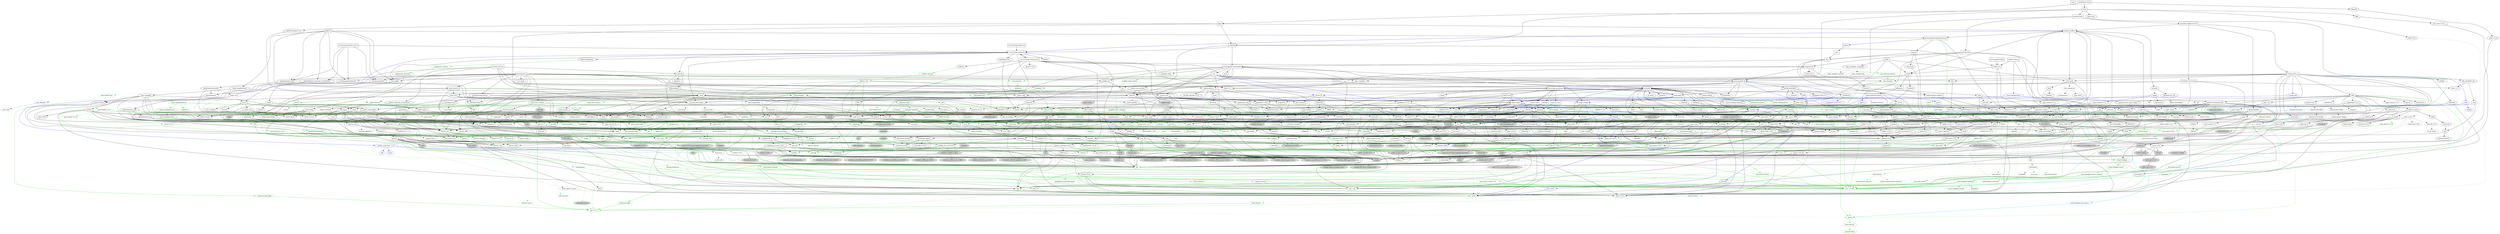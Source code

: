 digraph {
    0 [ label = "tests" shape = box]
    1 [ label = "catalyst-toolbox" shape = box]
    2 [ label = "chain-addr" shape = box]
    3 [ label = "chain-core" shape = box]
    4 [ label = "chain-ser" shape = box]
    5 [ label = "chain-crypto" shape = box]
    6 [ label = "typed-bytes" shape = box]
    7 [ label = "chain-impl-mockchain" shape = box]
    8 [ label = "cardano-legacy-address" shape = box]
    9 [ label = "chain-time" shape = box]
    10 [ label = "chain-vote" shape = box]
    11 [ label = "imhamt" shape = box]
    12 [ label = "sparse-array" shape = box]
    13 [ label = "chain-storage" shape = box]
    14 [ label = "jcli" shape = box]
    15 [ label = "jormungandr-lib" shape = box]
    16 [ label = "jormungandr-automation" shape = box]
    17 [ label = "jortestkit" shape = box]
    18 [ label = "jormungandr-integration-tests" shape = box]
    19 [ label = "hersir" shape = box]
    20 [ label = "thor" shape = box]
    21 [ label = "loki" shape = box]
    22 [ label = "mjolnir" shape = box]
    23 [ label = "snapshot-lib" shape = box]
    24 [ label = "symmetric-cipher" shape = box]
    25 [ label = "vit-servicing-station-lib" shape = box]
    26 [ label = "event-db" shape = box]
    27 [ label = "vit-servicing-station-tests" shape = box]
    28 [ label = "wallet" shape = box]
    29 [ label = "chain-path-derivation" shape = box]
    30 [ label = "hdkeygen" shape = box]
    31 [ label = "chain-network" shape = box]
    32 [ label = "jormungandrwallet" shape = box]
    33 [ label = "wallet-core" shape = box]
    34 [ label = "wallet-wasm-js" shape = box]
    35 [ label = "jormungandr" shape = box]
    36 [ label = "explorer" shape = box]
    37 [ label = "settings" shape = box]
    38 [ label = "blockchain" shape = box]
    39 [ label = "vit-servicing-station-cli" shape = box]
    40 [ label = "vit-servicing-station-server" shape = box]
    41 [ label = "iapyx" shape = box]
    42 [ label = "valgrind" shape = box]
    43 [ label = "vitup" shape = box]
    44 [ label = "mainnet-lib" shape = box]
    45 [ label = "mainnet-tools" shape = box]
    46 [ label = "scheduler-service-lib" shape = box]
    47 [ label = "signals-handler" shape = box]
    48 [ label = "snapshot-trigger-service" shape = box]
    49 [ label = "voting_tools_rs" shape = box]
    50 [ label = "integration-tests" shape = box]
    51 [ label = "cat-data-service" shape = box]
    52 [ label = "audit" shape = box]
    53 [ label = "assert_cmd" ]
    54 [ label = "assert_fs" ]
    55 [ label = "bech32 0.8.1" ]
    56 [ label = "clap 4.2.1" ]
    57 [ label = "color-eyre" ]
    58 [ label = "csv" ]
    59 [ label = "fraction" ]
    60 [ label = "futures" ]
    61 [ label = "gag" ]
    62 [ label = "governor" ]
    63 [ label = "graphql_client" ]
    64 [ label = "hex" ]
    65 [ label = "image" ]
    66 [ label = "itertools 0.10.5" color = darkgreen]
    67 [ label = "once_cell" color = darkgreen]
    68 [ label = "predicates 2.1.5" ]
    69 [ label = "proptest" ]
    70 [ label = "qrcode" ]
    71 [ label = "quircs" ]
    72 [ label = "rand 0.8.5" color = darkgreen]
    73 [ label = "rand_chacha 0.3.1" color = darkgreen]
    74 [ label = "rayon" ]
    75 [ label = "regex" color = darkgreen]
    76 [ label = "reqwest" ]
    77 [ label = "rust_decimal" color = darkgreen]
    78 [ label = "rust_decimal_macros" color = green3]
    79 [ label = "serde" color = darkgreen]
    80 [ label = "serde_json" color = darkgreen]
    81 [ label = "serde_test" ]
    82 [ label = "serde_yaml" ]
    83 [ label = "sscanf" ]
    84 [ label = "test-strategy" color = green3]
    85 [ label = "thiserror" color = darkgreen]
    86 [ label = "time 0.3.20" color = darkgreen]
    87 [ label = "tokio" color = darkgreen]
    88 [ label = "tracing" color = darkgreen]
    89 [ label = "tracing-subscriber" ]
    90 [ label = "url" color = darkgreen]
    91 [ label = "versionisator" color = green3]
    92 [ label = "cryptoxide 0.4.4" ]
    93 [ label = "quickcheck" ]
    94 [ label = "curve25519-dalek-ng" ]
    95 [ label = "ed25519-bip32 0.4.1" ]
    96 [ label = "ed25519-dalek" ]
    97 [ label = "generic-array" color = darkgreen]
    98 [ label = "rand_core 0.6.4" color = darkgreen]
    99 [ label = "sha2 0.10.6" color = darkgreen]
    100 [ label = "smoke" color = blue]
    101 [ label = "lazy_static" color = darkgreen]
    102 [ label = "quickcheck_macros" color = green3]
    103 [ label = "strum" ]
    104 [ label = "strum_macros" color = green3]
    105 [ label = "tempfile" color = darkgreen]
    106 [ label = "cbor_event" ]
    107 [ label = "base64 0.21.0" color = darkgreen]
    108 [ label = "cfg-if 1.0.0" color = darkgreen]
    109 [ label = "const_format" ]
    110 [ label = "criterion" ]
    111 [ label = "rustc_version" color = green3]
    112 [ label = "trybuild" color = blue]
    113 [ label = "data-pile" ]
    114 [ label = "sled" ]
    115 [ label = "base64 0.13.1" ]
    116 [ label = "bincode" ]
    117 [ label = "bytes" color = darkgreen]
    118 [ label = "clap_complete" ]
    119 [ label = "gtmpl" ]
    120 [ label = "rand 0.7.3" ]
    121 [ label = "rpassword" ]
    122 [ label = "serde_derive" color = green3]
    123 [ label = "http" ]
    124 [ label = "humantime" ]
    125 [ label = "parity-multiaddr" ]
    126 [ label = "serde_with" ]
    127 [ label = "bytesize" ]
    128 [ label = "custom_debug" ]
    129 [ label = "flate2" ]
    130 [ label = "fs_extra" ]
    131 [ label = "json" ]
    132 [ label = "keynesis" ]
    133 [ label = "log" color = darkgreen]
    134 [ label = "netstat2" ]
    135 [ label = "os_info" ]
    136 [ label = "poldercast" ]
    137 [ label = "prost 0.9.0" color = darkgreen]
    138 [ label = "semver" color = darkgreen]
    139 [ label = "sysinfo" ]
    140 [ label = "tar" ]
    141 [ label = "tokio-stream" ]
    142 [ label = "tonic 0.6.2" ]
    143 [ label = "tonic-build 0.6.2" color = green3]
    144 [ label = "warp" ]
    145 [ label = "zip" ]
    146 [ label = "console" ]
    147 [ label = "dialoguer" ]
    148 [ label = "indicatif" ]
    149 [ label = "sha-1" ]
    150 [ label = "sha2 0.9.9" ]
    151 [ label = "bech32 0.7.3" ]
    152 [ label = "rstest" color = green3]
    153 [ label = "yaml-rust" ]
    154 [ label = "ctrlc" ]
    155 [ label = "slave-pool" ]
    156 [ label = "cocoon" ]
    157 [ label = "dirs" ]
    158 [ label = "zeroize" ]
    159 [ label = "async-trait" color = green3]
    160 [ label = "diesel" color = darkgreen]
    161 [ label = "diesel_migrations" ]
    162 [ label = "dotenv" ]
    163 [ label = "http-zipkin" ]
    164 [ label = "notify" ]
    165 [ label = "pretty_assertions 1.3.0" color = blue]
    166 [ label = "r2d2" color = darkgreen]
    167 [ label = "simplelog 0.8.0" ]
    168 [ label = "tracing-futures" ]
    169 [ label = "bb8" ]
    170 [ label = "bb8-postgres" ]
    171 [ label = "chrono" color = darkgreen]
    172 [ label = "dotenvy" ]
    173 [ label = "tokio-postgres" color = darkgreen]
    174 [ label = "cfg-if 0.1.10" ]
    175 [ label = "dyn-clone" color = darkgreen]
    176 [ label = "fake" ]
    177 [ label = "hyper" ]
    178 [ label = "postgres" color = darkgreen]
    179 [ label = "pretty_assertions 0.6.1" ]
    180 [ label = "rand_core 0.5.1" ]
    181 [ label = "refinery" ]
    182 [ label = "hashlink" ]
    183 [ label = "paste" color = blue]
    184 [ label = "http-body" ]
    185 [ label = "pin-project" ]
    186 [ label = "clear_on_drop" ]
    187 [ label = "console_error_panic_hook" ]
    188 [ label = "getrandom 0.2.9" color = darkgreen]
    189 [ label = "js-sys" color = darkgreen]
    190 [ label = "wasm-bindgen" color = darkgreen]
    191 [ label = "wasm-bindgen-test" color = blue]
    192 [ label = "web-sys" ]
    193 [ label = "arc-swap" ]
    194 [ label = "enum-as-inner" color = green3]
    195 [ label = "jsonrpsee-core" ]
    196 [ label = "jsonrpsee-http-server" ]
    197 [ label = "libc" color = darkgreen]
    198 [ label = "linked-hash-map" ]
    199 [ label = "local-ip-address" ]
    200 [ label = "lru" ]
    201 [ label = "nix 0.25.1" style = filled, fillcolor = lightgrey]
    202 [ label = "opentelemetry" ]
    203 [ label = "opentelemetry-otlp" ]
    204 [ label = "opentelemetry-semantic-conventions" ]
    205 [ label = "prometheus" style = dashed]
    206 [ label = "tokio-util 0.6.10" ]
    207 [ label = "tracing-appender" ]
    208 [ label = "tracing-opentelemetry" ]
    209 [ label = "trust-dns-resolver" ]
    210 [ label = "anyhow" color = darkgreen]
    211 [ label = "async-graphql" ]
    212 [ label = "async-graphql-warp" ]
    213 [ label = "futures-channel" color = darkgreen]
    214 [ label = "futures-util" color = darkgreen]
    215 [ label = "ed25519-bip32 0.3.2" ]
    216 [ label = "prettytable-rs" ]
    217 [ label = "warp-reverse-proxy" ]
    218 [ label = "diffy" ]
    219 [ label = "glob" ]
    220 [ label = "path-slash" ]
    221 [ label = "rustls" ]
    222 [ label = "rustls-pemfile" ]
    223 [ label = "tempdir" ]
    224 [ label = "tokio-rustls" ]
    225 [ label = "uuid 0.8.2" ]
    226 [ label = "walkdir" color = darkgreen]
    227 [ label = "cardano-serialization-lib" ]
    228 [ label = "pharos" ]
    229 [ label = "job_scheduler_ng" ]
    230 [ label = "num-traits" color = darkgreen]
    231 [ label = "uuid 1.3.1" ]
    232 [ label = "bytekind" ]
    233 [ label = "cddl" ]
    234 [ label = "ciborium" ]
    235 [ label = "dashmap" ]
    236 [ label = "insta" color = blue]
    237 [ label = "microtype" ]
    238 [ label = "nonempty" ]
    239 [ label = "tracing-test" color = blue]
    240 [ label = "validity" ]
    241 [ label = "libmath" ]
    242 [ label = "rand_chacha 0.2.2" ]
    243 [ label = "axum" ]
    244 [ label = "metrics" ]
    245 [ label = "metrics-exporter-prometheus" ]
    246 [ label = "tower" ]
    247 [ label = "tower-http" ]
    248 [ label = "clap_complete_command" ]
    249 [ label = "anstyle" ]
    250 [ label = "bstr" ]
    251 [ label = "doc-comment" ]
    252 [ label = "predicates 3.0.2" ]
    253 [ label = "predicates-core" ]
    254 [ label = "predicates-tree" ]
    255 [ label = "wait-timeout" ]
    256 [ label = "globwalk" ]
    257 [ label = "clap_builder" ]
    258 [ label = "clap_derive 4.2.0" color = green3, style = dashed]
    259 [ label = "backtrace" ]
    260 [ label = "color-spantrace" style = dashed]
    261 [ label = "eyre" ]
    262 [ label = "indenter" ]
    263 [ label = "owo-colors" ]
    264 [ label = "tracing-error" style = dashed]
    265 [ label = "csv-core" ]
    266 [ label = "itoa" color = darkgreen]
    267 [ label = "ryu" color = darkgreen]
    268 [ label = "num" ]
    269 [ label = "futures-core" color = darkgreen]
    270 [ label = "futures-executor" ]
    271 [ label = "futures-io" color = darkgreen]
    272 [ label = "futures-sink" color = darkgreen]
    273 [ label = "futures-task" color = darkgreen]
    274 [ label = "filedescriptor" ]
    275 [ label = "futures-timer" style = dashed]
    276 [ label = "no-std-compat" ]
    277 [ label = "nonzero_ext" ]
    278 [ label = "parking_lot 0.12.1" color = darkgreen]
    279 [ label = "smallvec" color = darkgreen]
    280 [ label = "graphql_query_derive" color = green3, style = dashed]
    281 [ label = "bytemuck" ]
    282 [ label = "byteorder" color = darkgreen]
    283 [ label = "color_quant" ]
    284 [ label = "gif" style = dashed]
    285 [ label = "jpeg-decoder" style = dashed]
    286 [ label = "num-iter" ]
    287 [ label = "num-rational 0.3.2" ]
    288 [ label = "png" style = dashed]
    289 [ label = "scoped_threadpool" style = dashed]
    290 [ label = "tiff" style = dashed]
    291 [ label = "either" color = darkgreen]
    292 [ label = "difflib" style = dashed]
    293 [ label = "float-cmp" style = dashed]
    294 [ label = "normalize-line-endings" style = dashed]
    295 [ label = "bit-set" style = dashed]
    296 [ label = "bitflags" color = darkgreen]
    297 [ label = "quick-error 2.0.1" style = dashed]
    298 [ label = "rand_xorshift" ]
    299 [ label = "regex-syntax 0.6.29" color = darkgreen]
    300 [ label = "rusty-fork" style = dashed]
    301 [ label = "unarray" ]
    302 [ label = "checked_int_cast" ]
    303 [ label = "num-derive" color = green3]
    304 [ label = "ppv-lite86" color = darkgreen]
    305 [ label = "rayon-core" ]
    306 [ label = "aho-corasick" color = darkgreen]
    307 [ label = "memchr" color = darkgreen]
    308 [ label = "encoding_rs" ]
    309 [ label = "h2" ]
    310 [ label = "hyper-rustls" style = "dashed,filled", fillcolor = lightgrey]
    311 [ label = "ipnet" ]
    312 [ label = "mime" ]
    313 [ label = "percent-encoding" color = darkgreen]
    314 [ label = "pin-project-lite" color = darkgreen]
    315 [ label = "serde_urlencoded" ]
    316 [ label = "tower-service" ]
    317 [ label = "wasm-bindgen-futures" ]
    318 [ label = "webpki-roots" style = "dashed,filled", fillcolor = lightgrey]
    319 [ label = "winreg" style = filled, fillcolor = lightgrey]
    320 [ label = "arrayvec 0.7.2" color = darkgreen]
    321 [ label = "borsh" color = darkgreen, style = dashed]
    322 [ label = "bytecheck" color = darkgreen, style = dashed]
    323 [ label = "rkyv" color = darkgreen, style = dashed]
    324 [ label = "quote" color = green3]
    325 [ label = "indexmap" color = darkgreen]
    326 [ label = "sscanf_macro" color = green3]
    327 [ label = "proc-macro2" color = green3]
    328 [ label = "structmeta" color = green3]
    329 [ label = "syn 1.0.109" color = green3]
    330 [ label = "thiserror-impl" color = green3]
    331 [ label = "num_threads" color = darkgreen, style = "dashed,filled", fillcolor = lightgrey]
    332 [ label = "time-core" color = darkgreen]
    333 [ label = "time-macros" color = green3, style = dashed]
    334 [ label = "autocfg" color = green3]
    335 [ label = "mio" color = darkgreen]
    336 [ label = "num_cpus" color = darkgreen]
    337 [ label = "signal-hook-registry" color = darkgreen, style = "dashed,filled", fillcolor = lightgrey]
    338 [ label = "socket2 0.4.9" color = darkgreen, style = dashed]
    339 [ label = "tokio-macros" color = green3, style = dashed]
    340 [ label = "windows-sys 0.45.0" color = darkgreen, style = filled, fillcolor = lightgrey]
    341 [ label = "tracing-attributes" color = green3, style = dashed]
    342 [ label = "tracing-core" color = darkgreen]
    343 [ label = "matchers" style = dashed]
    344 [ label = "nu-ansi-term" style = dashed]
    345 [ label = "sharded-slab" style = dashed]
    346 [ label = "thread_local" ]
    347 [ label = "tracing-log" style = dashed]
    348 [ label = "tracing-serde" style = dashed]
    349 [ label = "form_urlencoded" color = darkgreen]
    350 [ label = "idna 0.3.0" color = darkgreen]
    351 [ label = "platforms" color = green3]
    352 [ label = "env_logger" style = dashed]
    353 [ label = "digest 0.9.0" ]
    354 [ label = "subtle-ng" ]
    355 [ label = "curve25519-dalek" ]
    356 [ label = "ed25519" ]
    357 [ label = "typenum" color = darkgreen]
    358 [ label = "version_check" color = green3]
    359 [ label = "cpufeatures" color = darkgreen, style = filled, fillcolor = lightgrey]
    360 [ label = "digest 0.10.6" color = darkgreen]
    361 [ label = "heck 0.4.1" color = green3]
    362 [ label = "rustversion" color = red]
    363 [ label = "fastrand" color = darkgreen]
    364 [ label = "redox_syscall 0.3.5" color = darkgreen, style = filled, fillcolor = lightgrey]
    365 [ label = "rustix" color = darkgreen, style = filled, fillcolor = lightgrey]
    366 [ label = "const_format_proc_macros" color = green3]
    367 [ label = "atty" ]
    368 [ label = "cast" ]
    369 [ label = "clap 2.34.0" ]
    370 [ label = "criterion-plot" ]
    371 [ label = "oorandom" ]
    372 [ label = "plotters" ]
    373 [ label = "serde_cbor" ]
    374 [ label = "tinytemplate" ]
    375 [ label = "basic-toml" color = blue]
    376 [ label = "termcolor" color = darkgreen]
    377 [ label = "memmap2" ]
    378 [ label = "crc32fast" ]
    379 [ label = "crossbeam-epoch" ]
    380 [ label = "crossbeam-utils" ]
    381 [ label = "fs2" style = filled, fillcolor = lightgrey]
    382 [ label = "fxhash" ]
    383 [ label = "parking_lot 0.11.2" ]
    384 [ label = "gtmpl_value" ]
    385 [ label = "getrandom 0.1.16" style = dashed]
    386 [ label = "rand_hc" style = filled, fillcolor = lightgrey]
    387 [ label = "winapi" color = darkgreen, style = filled, fillcolor = lightgrey]
    388 [ label = "syn 2.0.13" color = green3]
    389 [ label = "fnv" color = darkgreen]
    390 [ label = "arrayref" ]
    391 [ label = "bs58" ]
    392 [ label = "data-encoding" ]
    393 [ label = "multihash" ]
    394 [ label = "static_assertions" ]
    395 [ label = "unsigned-varint 0.7.1" ]
    396 [ label = "serde_with_macros" color = green3, style = dashed]
    397 [ label = "custom_debug_derive" color = green3]
    398 [ label = "miniz_oxide 0.6.2" ]
    399 [ label = "cryptoxide 0.3.6" ]
    400 [ label = "prost-derive 0.9.0" color = green3, style = dashed]
    401 [ label = "core-foundation-sys" color = darkgreen, style = filled, fillcolor = lightgrey]
    402 [ label = "ntapi" style = filled, fillcolor = lightgrey]
    403 [ label = "filetime" ]
    404 [ label = "xattr" style = "dashed,filled", fillcolor = lightgrey]
    405 [ label = "tokio-util 0.7.7" color = darkgreen]
    406 [ label = "async-stream" ]
    407 [ label = "hyper-timeout" style = dashed]
    408 [ label = "tower-layer" ]
    409 [ label = "prost-build 0.9.0" color = green3, style = dashed]
    410 [ label = "headers" ]
    411 [ label = "mime_guess" ]
    412 [ label = "multiparty" style = dashed]
    413 [ label = "scoped-tls" ]
    414 [ label = "tokio-tungstenite" style = dashed]
    415 [ label = "aes" style = dashed]
    416 [ label = "bzip2" style = dashed]
    417 [ label = "constant_time_eq" style = dashed]
    418 [ label = "hmac 0.12.1" color = darkgreen]
    419 [ label = "pbkdf2 0.11.0" style = dashed]
    420 [ label = "sha1" ]
    421 [ label = "zstd" style = dashed]
    422 [ label = "encode_unicode 0.3.6" style = filled, fillcolor = lightgrey]
    423 [ label = "unicode-width" color = darkgreen]
    424 [ label = "windows-sys 0.42.0" style = filled, fillcolor = lightgrey]
    425 [ label = "shell-words" ]
    426 [ label = "number_prefix" ]
    427 [ label = "block-buffer 0.9.0" ]
    428 [ label = "opaque-debug" ]
    429 [ label = "nix 0.26.2" style = filled, fillcolor = lightgrey]
    430 [ label = "crossbeam-channel" ]
    431 [ label = "aes-gcm" ]
    432 [ label = "chacha20poly1305" ]
    433 [ label = "hmac 0.11.0" ]
    434 [ label = "pbkdf2 0.9.0" ]
    435 [ label = "dirs-sys" ]
    436 [ label = "zeroize_derive" color = green3, style = dashed]
    437 [ label = "diesel_derives" color = green3]
    438 [ label = "pq-sys" color = darkgreen, style = dashed]
    439 [ label = "migrations_internals" color = darkgreen]
    440 [ label = "migrations_macros" color = green3]
    441 [ label = "zipkin" ]
    442 [ label = "fsevent-sys" style = "dashed,filled", fillcolor = lightgrey]
    443 [ label = "inotify" style = filled, fillcolor = lightgrey]
    444 [ label = "kqueue" style = filled, fillcolor = lightgrey]
    445 [ label = "ctor" color = green3, style = filled, fillcolor = lightgrey]
    446 [ label = "diff" color = blue]
    447 [ label = "output_vt100" style = filled, fillcolor = lightgrey]
    448 [ label = "yansi" color = blue]
    449 [ label = "scheduled-thread-pool" color = darkgreen]
    450 [ label = "iana-time-zone" color = darkgreen, style = "dashed,filled", fillcolor = lightgrey]
    451 [ label = "num-integer" color = darkgreen]
    452 [ label = "time 0.1.45" color = darkgreen, style = dashed]
    453 [ label = "fallible-iterator" color = darkgreen]
    454 [ label = "phf" color = darkgreen]
    455 [ label = "postgres-protocol" color = darkgreen]
    456 [ label = "postgres-types" color = darkgreen]
    457 [ label = "socket2 0.5.1" color = darkgreen]
    458 [ label = "httparse" ]
    459 [ label = "httpdate" ]
    460 [ label = "want" ]
    461 [ label = "ansi_term 0.11.0" ]
    462 [ label = "difference" ]
    463 [ label = "refinery-core" color = darkgreen]
    464 [ label = "refinery-macros" color = green3]
    465 [ label = "hashbrown 0.12.3" color = darkgreen]
    466 [ label = "paste-impl" color = turquoise3]
    467 [ label = "proc-macro-hack" color = turquoise3]
    468 [ label = "pin-project-internal" color = green3]
    469 [ label = "cc" color = green3]
    470 [ label = "wasi 0.11.0+wasi-snapshot-preview1" color = darkgreen, style = filled, fillcolor = lightgrey]
    471 [ label = "wasm-bindgen-macro" color = green3]
    472 [ label = "wasm-bindgen-test-macro" color = turquoise3]
    473 [ label = "beef" ]
    474 [ label = "jsonrpsee-types" ]
    475 [ label = "rustc-hash" style = dashed]
    476 [ label = "globset" ]
    477 [ label = "unicase" color = darkgreen]
    478 [ label = "neli" style = filled, fillcolor = lightgrey]
    479 [ label = "memoffset 0.6.5" style = "dashed,filled", fillcolor = lightgrey]
    480 [ label = "pin-utils" color = darkgreen]
    481 [ label = "opentelemetry_api" ]
    482 [ label = "opentelemetry_sdk" ]
    483 [ label = "opentelemetry-proto" ]
    484 [ label = "prost 0.11.8" color = darkgreen, style = dashed]
    485 [ label = "tonic 0.8.3" style = dashed]
    486 [ label = "protobuf" style = dashed]
    487 [ label = "slab" color = darkgreen]
    488 [ label = "ipconfig" style = "dashed,filled", fillcolor = lightgrey]
    489 [ label = "lru-cache" ]
    490 [ label = "resolv-conf" style = dashed]
    491 [ label = "trust-dns-proto" ]
    492 [ label = "async-graphql-derive" color = green3]
    493 [ label = "async-graphql-parser" color = darkgreen]
    494 [ label = "async-graphql-value" color = darkgreen]
    495 [ label = "fast_chemail" style = dashed]
    496 [ label = "multer" ]
    497 [ label = "futures-macro" color = green3, style = dashed]
    498 [ label = "encode_unicode 1.0.0" ]
    499 [ label = "is-terminal" ]
    500 [ label = "term" ]
    501 [ label = "ansi_term 0.12.1" ]
    502 [ label = "ring" ]
    503 [ label = "sct" ]
    504 [ label = "webpki" ]
    505 [ label = "rand 0.4.6" ]
    506 [ label = "remove_dir_all" ]
    507 [ label = "same-file" color = darkgreen]
    508 [ label = "winapi-util" color = darkgreen, style = filled, fillcolor = lightgrey]
    509 [ label = "noop_proc_macro" color = green3, style = filled, fillcolor = lightgrey]
    510 [ label = "num-bigint" ]
    511 [ label = "rand_os" style = filled, fillcolor = lightgrey]
    512 [ label = "schemars" color = darkgreen]
    513 [ label = "serde-wasm-bindgen 0.4.5" style = filled, fillcolor = lightgrey]
    514 [ label = "cron" ]
    515 [ label = "libm" color = darkgreen, style = dashed]
    516 [ label = "abnf_to_pest" ]
    517 [ label = "base16" ]
    518 [ label = "base64-url" style = dashed]
    519 [ label = "clap 3.2.23" style = dashed]
    520 [ label = "codespan-reporting" color = darkgreen]
    521 [ label = "crossterm" style = "dashed,filled", fillcolor = lightgrey]
    522 [ label = "displaydoc" color = green3]
    523 [ label = "hexf-parse" ]
    524 [ label = "itertools 0.11.0" ]
    525 [ label = "lexical-core" ]
    526 [ label = "pest_meta" ]
    527 [ label = "pest_vm" ]
    528 [ label = "regex-syntax 0.7.4" style = dashed]
    529 [ label = "serde-wasm-bindgen 0.5.0" style = "dashed,filled", fillcolor = lightgrey]
    530 [ label = "simplelog 0.12.1" ]
    531 [ label = "uriparse" style = dashed]
    532 [ label = "ciborium-io" ]
    533 [ label = "ciborium-ll" ]
    534 [ label = "hashbrown 0.14.0" ]
    535 [ label = "lock_api" color = darkgreen]
    536 [ label = "parking_lot_core 0.9.8" color = darkgreen]
    537 [ label = "similar" color = blue]
    538 [ label = "microtype-macro" color = green3]
    539 [ label = "secrecy" style = dashed]
    540 [ label = "tracing-test-macro" color = turquoise3]
    541 [ label = "rand 0.3.23" ]
    542 [ label = "axum-core" ]
    543 [ label = "matchit" ]
    544 [ label = "serde_path_to_error" style = dashed]
    545 [ label = "sync_wrapper" ]
    546 [ label = "ahash 0.7.6" color = darkgreen]
    547 [ label = "metrics-macros" color = green3]
    548 [ label = "metrics-util" ]
    549 [ label = "quanta" ]
    550 [ label = "http-range-header" ]
    551 [ label = "clap_complete_fig" style = dashed]
    552 [ label = "clap_complete_nushell" style = dashed]
    553 [ label = "regex-automata" style = dashed]
    554 [ label = "termtree" ]
    555 [ label = "ignore" ]
    556 [ label = "anstream" style = dashed]
    557 [ label = "clap_lex 0.4.1" ]
    558 [ label = "strsim" color = darkgreen, style = dashed]
    559 [ label = "addr2line" ]
    560 [ label = "object" ]
    561 [ label = "rustc-demangle" ]
    562 [ label = "num-complex" ]
    563 [ label = "num-rational 0.4.1" ]
    564 [ label = "graphql_client_codegen" color = green3, style = dashed]
    565 [ label = "weezl" style = dashed]
    566 [ label = "deflate" style = dashed]
    567 [ label = "miniz_oxide 0.3.7" style = dashed]
    568 [ label = "miniz_oxide 0.4.4" style = dashed]
    569 [ label = "bit-vec" style = dashed]
    570 [ label = "quick-error 1.2.3" style = dashed]
    571 [ label = "crossbeam-deque" ]
    572 [ label = "borsh-derive" color = green3, style = dashed]
    573 [ label = "hashbrown 0.13.2" color = darkgreen, style = dashed]
    574 [ label = "bytecheck_derive" color = green3, style = dashed]
    575 [ label = "ptr_meta" color = darkgreen, style = dashed]
    576 [ label = "simdutf8" color = darkgreen, style = dashed]
    577 [ label = "rend" color = darkgreen, style = dashed]
    578 [ label = "rkyv_derive" color = green3, style = dashed]
    579 [ label = "seahash" color = darkgreen, style = dashed]
    580 [ label = "unicode-ident" color = green3]
    581 [ label = "structmeta-derive" color = green3]
    582 [ label = "hermit-abi 0.2.6" color = darkgreen, style = filled, fillcolor = lightgrey]
    583 [ label = "windows-targets 0.42.2" color = darkgreen, style = filled, fillcolor = lightgrey]
    584 [ label = "valuable" color = darkgreen, style = "dashed,filled", fillcolor = lightgrey]
    585 [ label = "overload" style = dashed]
    586 [ label = "unicode-bidi" color = darkgreen]
    587 [ label = "unicode-normalization" color = darkgreen]
    588 [ label = "subtle" color = darkgreen]
    589 [ label = "signature" ]
    590 [ label = "block-buffer 0.10.4" color = darkgreen, style = dashed]
    591 [ label = "crypto-common" color = darkgreen]
    592 [ label = "instant" color = darkgreen]
    593 [ label = "errno" color = darkgreen, style = filled, fillcolor = lightgrey]
    594 [ label = "io-lifetimes" color = darkgreen]
    595 [ label = "linux-raw-sys" color = darkgreen, style = filled, fillcolor = lightgrey]
    596 [ label = "unicode-xid" color = green3]
    597 [ label = "hermit-abi 0.1.19" style = filled, fillcolor = lightgrey]
    598 [ label = "textwrap 0.11.0" ]
    599 [ label = "plotters-backend" ]
    600 [ label = "plotters-svg" style = dashed]
    601 [ label = "half" ]
    602 [ label = "memoffset 0.8.0" ]
    603 [ label = "scopeguard" color = darkgreen]
    604 [ label = "parking_lot_core 0.8.6" ]
    605 [ label = "wasi 0.9.0+wasi-snapshot-preview1" style = "dashed,filled", fillcolor = lightgrey]
    606 [ label = "winapi-i686-pc-windows-gnu" color = darkgreen, style = filled, fillcolor = lightgrey]
    607 [ label = "winapi-x86_64-pc-windows-gnu" color = darkgreen, style = filled, fillcolor = lightgrey]
    608 [ label = "multihash-derive" color = green3, style = dashed]
    609 [ label = "unsigned-varint 0.5.1" ]
    610 [ label = "darling" color = green3]
    611 [ label = "synstructure" color = green3]
    612 [ label = "adler" ]
    613 [ label = "redox_syscall 0.2.16" style = filled, fillcolor = lightgrey]
    614 [ label = "async-stream-impl" color = green3]
    615 [ label = "tokio-io-timeout" style = dashed]
    616 [ label = "heck 0.3.3" color = green3, style = dashed]
    617 [ label = "multimap" color = green3, style = dashed]
    618 [ label = "petgraph" color = green3, style = dashed]
    619 [ label = "prost-types 0.9.0" color = green3, style = dashed]
    620 [ label = "which" color = green3, style = dashed]
    621 [ label = "headers-core" ]
    622 [ label = "try-lock" ]
    623 [ label = "tungstenite" style = dashed]
    624 [ label = "cipher 0.3.0" ]
    625 [ label = "bzip2-sys" style = dashed]
    626 [ label = "password-hash" style = dashed]
    627 [ label = "zstd-safe" style = dashed]
    628 [ label = "windows_aarch64_gnullvm 0.42.2" color = darkgreen, style = filled, fillcolor = lightgrey]
    629 [ label = "windows_aarch64_msvc 0.42.2" color = darkgreen, style = filled, fillcolor = lightgrey]
    630 [ label = "windows_i686_gnu 0.42.2" color = darkgreen, style = filled, fillcolor = lightgrey]
    631 [ label = "windows_i686_msvc 0.42.2" color = darkgreen, style = filled, fillcolor = lightgrey]
    632 [ label = "windows_x86_64_gnu 0.42.2" color = darkgreen, style = filled, fillcolor = lightgrey]
    633 [ label = "windows_x86_64_gnullvm 0.42.2" color = darkgreen, style = filled, fillcolor = lightgrey]
    634 [ label = "windows_x86_64_msvc 0.42.2" color = darkgreen, style = filled, fillcolor = lightgrey]
    635 [ label = "aead 0.4.3" ]
    636 [ label = "ctr" ]
    637 [ label = "ghash" ]
    638 [ label = "aead 0.5.2" ]
    639 [ label = "chacha20" ]
    640 [ label = "cipher 0.4.4" ]
    641 [ label = "poly1305" ]
    642 [ label = "crypto-mac" ]
    643 [ label = "redox_users" style = filled, fillcolor = lightgrey]
    644 [ label = "vcpkg" color = green3, style = "dashed,filled", fillcolor = lightgrey]
    645 [ label = "lazycell" ]
    646 [ label = "zipkin-types" ]
    647 [ label = "inotify-sys" style = filled, fillcolor = lightgrey]
    648 [ label = "kqueue-sys" style = filled, fillcolor = lightgrey]
    649 [ label = "android_system_properties" color = darkgreen, style = "dashed,filled", fillcolor = lightgrey]
    650 [ label = "iana-time-zone-haiku" color = darkgreen, style = "dashed,filled", fillcolor = lightgrey]
    651 [ label = "windows" color = darkgreen, style = "dashed,filled", fillcolor = lightgrey]
    652 [ label = "wasi 0.10.0+wasi-snapshot-preview1" color = darkgreen, style = filled, fillcolor = lightgrey]
    653 [ label = "phf_shared" color = darkgreen]
    654 [ label = "md-5" color = darkgreen]
    655 [ label = "stringprep" color = darkgreen]
    656 [ label = "siphasher" color = darkgreen]
    657 [ label = "toml" color = darkgreen]
    658 [ label = "jobserver" color = green3, style = dashed]
    659 [ label = "wasm-bindgen-macro-support" color = green3]
    660 [ label = "tonic-build 0.8.4" color = green3, style = dashed]
    661 [ label = "prost-derive 0.11.8" color = green3, style = dashed]
    662 [ label = "widestring" style = "dashed,filled", fillcolor = lightgrey]
    663 [ label = "hostname" style = dashed]
    664 [ label = "idna 0.2.3" ]
    665 [ label = "tinyvec" color = darkgreen]
    666 [ label = "Inflector" color = green3]
    667 [ label = "proc-macro-crate 1.3.1" color = green3]
    668 [ label = "pest" color = darkgreen]
    669 [ label = "ascii_utils" style = dashed]
    670 [ label = "spin 0.9.8" ]
    671 [ label = "hermit-abi 0.3.1" color = darkgreen, style = filled, fillcolor = lightgrey]
    672 [ label = "dirs-next" ]
    673 [ label = "spin 0.5.2" style = filled, fillcolor = lightgrey]
    674 [ label = "untrusted" ]
    675 [ label = "fuchsia-cprng" style = filled, fillcolor = lightgrey]
    676 [ label = "rand_core 0.3.1" style = filled, fillcolor = lightgrey]
    677 [ label = "rdrand" style = filled, fillcolor = lightgrey]
    678 [ label = "cloudabi" style = filled, fillcolor = lightgrey]
    679 [ label = "rand_core 0.4.2" style = filled, fillcolor = lightgrey]
    680 [ label = "schemars_derive" color = green3, style = dashed]
    681 [ label = "nom" ]
    682 [ label = "abnf" ]
    683 [ label = "pretty" ]
    684 [ label = "clap_derive 3.2.18" color = green3, style = dashed]
    685 [ label = "clap_lex 0.2.4" style = dashed]
    686 [ label = "textwrap 0.16.0" style = dashed]
    687 [ label = "crossterm_winapi" style = "dashed,filled", fillcolor = lightgrey]
    688 [ label = "signal-hook" style = "dashed,filled", fillcolor = lightgrey]
    689 [ label = "signal-hook-mio" style = "dashed,filled", fillcolor = lightgrey]
    690 [ label = "lexical-parse-float" style = dashed]
    691 [ label = "lexical-parse-integer" style = dashed]
    692 [ label = "lexical-util" ]
    693 [ label = "lexical-write-float" style = dashed]
    694 [ label = "lexical-write-integer" style = dashed]
    695 [ label = "windows-targets 0.48.0" color = darkgreen, style = filled, fillcolor = lightgrey]
    696 [ label = "atomic-shim" style = dashed]
    697 [ label = "hashbrown 0.11.2" style = dashed]
    698 [ label = "sketches-ddsketch" style = dashed]
    699 [ label = "mach" style = filled, fillcolor = lightgrey]
    700 [ label = "raw-cpuid" style = filled, fillcolor = lightgrey]
    701 [ label = "anstyle-parse" style = dashed]
    702 [ label = "anstyle-wincon" style = "dashed,filled", fillcolor = lightgrey]
    703 [ label = "concolor-override" style = dashed]
    704 [ label = "concolor-query" style = dashed]
    705 [ label = "utf8parse" style = dashed]
    706 [ label = "gimli" ]
    707 [ label = "graphql-introspection-query" color = green3, style = dashed]
    708 [ label = "graphql-parser" color = green3, style = dashed]
    709 [ label = "adler32" style = dashed]
    710 [ label = "borsh-derive-internal" color = green3, style = dashed]
    711 [ label = "borsh-schema-derive-internal" color = green3, style = dashed]
    712 [ label = "proc-macro-crate 0.1.5" color = green3, style = dashed]
    713 [ label = "ahash 0.8.3" color = darkgreen, style = dashed]
    714 [ label = "ptr_meta_derive" color = green3, style = dashed]
    715 [ label = "errno-dragonfly" color = darkgreen, style = filled, fillcolor = lightgrey]
    716 [ label = "windows-sys 0.48.0" color = darkgreen, style = "dashed,filled", fillcolor = lightgrey]
    717 [ label = "proc-macro-error" color = green3, style = dashed]
    718 [ label = "darling_core" color = green3]
    719 [ label = "darling_macro" color = green3]
    720 [ label = "unicode-segmentation" color = darkgreen]
    721 [ label = "fixedbitset" color = green3, style = dashed]
    722 [ label = "utf-8" style = dashed]
    723 [ label = "pkg-config" color = green3, style = dashed]
    724 [ label = "base64ct" style = dashed]
    725 [ label = "zstd-sys" style = dashed]
    726 [ label = "polyval" ]
    727 [ label = "inout" ]
    728 [ label = "universal-hash 0.5.0" ]
    729 [ label = "cxx" color = darkgreen, style = "dashed,filled", fillcolor = lightgrey]
    730 [ label = "cxx-build" color = green3, style = "dashed,filled", fillcolor = lightgrey]
    731 [ label = "wasm-bindgen-backend" color = green3]
    732 [ label = "wasm-bindgen-shared" color = green3]
    733 [ label = "prettyplease" color = green3, style = dashed]
    734 [ label = "prost-build 0.11.8" color = green3, style = dashed]
    735 [ label = "match_cfg" style = dashed]
    736 [ label = "matches" ]
    737 [ label = "tinyvec_macros" color = darkgreen, style = dashed]
    738 [ label = "toml_edit" color = green3]
    739 [ label = "ucd-trie" color = darkgreen]
    740 [ label = "dirs-sys-next" ]
    741 [ label = "serde_derive_internals" color = green3, style = dashed]
    742 [ label = "minimal-lexical" ]
    743 [ label = "abnf-core" ]
    744 [ label = "arrayvec 0.5.2" ]
    745 [ label = "typed-arena" ]
    746 [ label = "os_str_bytes" style = dashed]
    747 [ label = "windows_aarch64_gnullvm 0.48.0" color = darkgreen, style = filled, fillcolor = lightgrey]
    748 [ label = "windows_aarch64_msvc 0.48.0" color = darkgreen, style = filled, fillcolor = lightgrey]
    749 [ label = "windows_i686_gnu 0.48.0" color = darkgreen, style = filled, fillcolor = lightgrey]
    750 [ label = "windows_i686_msvc 0.48.0" color = darkgreen, style = filled, fillcolor = lightgrey]
    751 [ label = "windows_x86_64_gnu 0.48.0" color = darkgreen, style = filled, fillcolor = lightgrey]
    752 [ label = "windows_x86_64_gnullvm 0.48.0" color = darkgreen, style = filled, fillcolor = lightgrey]
    753 [ label = "windows_x86_64_msvc 0.48.0" color = darkgreen, style = filled, fillcolor = lightgrey]
    754 [ label = "combine" color = green3, style = dashed]
    755 [ label = "proc-macro-error-attr" color = green3, style = dashed]
    756 [ label = "ident_case" color = green3]
    757 [ label = "universal-hash 0.4.1" ]
    758 [ label = "cxxbridge-flags" color = green3, style = "dashed,filled", fillcolor = lightgrey]
    759 [ label = "cxxbridge-macro" color = green3, style = "dashed,filled", fillcolor = lightgrey]
    760 [ label = "link-cplusplus" color = darkgreen, style = "dashed,filled", fillcolor = lightgrey]
    761 [ label = "scratch" color = green3, style = "dashed,filled", fillcolor = lightgrey]
    762 [ label = "bumpalo" color = green3]
    763 [ label = "prost-types 0.11.8" color = green3, style = dashed]
    764 [ label = "toml_datetime" color = green3]
    765 [ label = "winnow" color = green3]
    766 [ label = "ascii" color = green3, style = dashed]
    767 [ label = "unreachable" color = green3, style = dashed]
    768 [ label = "void" color = green3, style = dashed]
    1 -> 57 [ ]
    1 -> 61 [ ]
    1 -> 62 [ ]
    1 -> 18 [ ]
    1 -> 70 [ ]
    1 -> 71 [ ]
    1 -> 83 [ ]
    1 -> 24 [ ]
    1 -> 25 [ style = dotted]
    1 -> 25 [ color = blue]
    1 -> 28 [ ]
    2 -> 3 [ ]
    2 -> 5 [ ]
    2 -> 5 [ color = blue]
    3 -> 4 [ ]
    4 -> 85 [ ]
    5 -> 55 [ ]
    5 -> 94 [ ]
    5 -> 95 [ ]
    5 -> 96 [ ]
    5 -> 64 [ ]
    5 -> 69 [ style = dotted]
    5 -> 69 [ color = blue]
    5 -> 93 [ style = dotted]
    5 -> 93 [ color = blue]
    5 -> 74 [ ]
    5 -> 99 [ ]
    5 -> 100 [ color = blue]
    5 -> 84 [ color = green3, style = dotted]
    5 -> 84 [ color = turquoise3]
    5 -> 6 [ ]
    7 -> 8 [ ]
    7 -> 2 [ ]
    7 -> 2 [ color = blue]
    7 -> 9 [ ]
    7 -> 9 [ color = blue]
    7 -> 10 [ ]
    7 -> 11 [ ]
    7 -> 102 [ color = green3, style = dotted]
    7 -> 102 [ color = turquoise3]
    7 -> 12 [ ]
    7 -> 103 [ ]
    7 -> 88 [ ]
    8 -> 106 [ ]
    8 -> 95 [ ]
    9 -> 3 [ ]
    9 -> 69 [ style = dotted]
    9 -> 69 [ color = blue]
    9 -> 93 [ style = dotted]
    9 -> 93 [ color = blue]
    9 -> 84 [ color = green3, style = dotted]
    9 -> 84 [ color = turquoise3]
    10 -> 107 [ ]
    10 -> 3 [ ]
    10 -> 5 [ ]
    10 -> 109 [ ]
    10 -> 110 [ color = blue]
    11 -> 110 [ color = blue]
    11 -> 69 [ style = dotted]
    11 -> 69 [ color = blue]
    11 -> 111 [ color = green3]
    11 -> 84 [ color = green3, style = dotted]
    11 -> 84 [ color = turquoise3]
    11 -> 85 [ ]
    11 -> 112 [ color = blue]
    12 -> 69 [ color = blue]
    12 -> 84 [ color = turquoise3]
    13 -> 110 [ style = dotted]
    13 -> 113 [ ]
    13 -> 98 [ style = dotted]
    13 -> 98 [ color = blue]
    13 -> 114 [ ]
    13 -> 105 [ style = dotted]
    13 -> 105 [ color = blue]
    13 -> 85 [ ]
    14 -> 54 [ color = blue]
    14 -> 118 [ ]
    14 -> 119 [ ]
    14 -> 15 [ ]
    14 -> 68 [ color = blue]
    14 -> 76 [ ]
    14 -> 121 [ ]
    14 -> 91 [ color = green3]
    15 -> 116 [ color = blue]
    15 -> 7 [ ]
    15 -> 7 [ color = blue]
    15 -> 123 [ ]
    15 -> 124 [ ]
    15 -> 125 [ ]
    15 -> 126 [ ]
    15 -> 82 [ color = blue]
    16 -> 53 [ ]
    16 -> 13 [ ]
    16 -> 63 [ ]
    16 -> 14 [ ]
    16 -> 17 [ ]
    16 -> 131 [ ]
    16 -> 134 [ ]
    16 -> 136 [ ]
    16 -> 142 [ ]
    16 -> 143 [ color = green3]
    16 -> 89 [ ]
    17 -> 54 [ ]
    17 -> 55 [ ]
    17 -> 127 [ ]
    17 -> 58 [ ]
    17 -> 128 [ ]
    17 -> 147 [ ]
    17 -> 130 [ ]
    17 -> 64 [ ]
    17 -> 124 [ ]
    17 -> 148 [ ]
    17 -> 135 [ ]
    17 -> 68 [ ]
    17 -> 76 [ ]
    17 -> 138 [ ]
    17 -> 82 [ ]
    17 -> 149 [ ]
    17 -> 150 [ ]
    17 -> 139 [ ]
    17 -> 140 [ ]
    17 -> 144 [ ]
    17 -> 145 [ ]
    18 -> 151 [ ]
    18 -> 19 [ ]
    18 -> 22 [ ]
    18 -> 152 [ color = green3]
    19 -> 154 [ ]
    19 -> 155 [ ]
    19 -> 20 [ ]
    20 -> 156 [ ]
    20 -> 157 [ ]
    20 -> 16 [ ]
    21 -> 20 [ ]
    22 -> 21 [ ]
    23 -> 59 [ ]
    23 -> 15 [ ]
    23 -> 76 [ ]
    23 -> 78 [ color = green3]
    23 -> 81 [ style = dotted]
    23 -> 81 [ color = blue]
    24 -> 92 [ ]
    24 -> 72 [ ]
    24 -> 85 [ ]
    24 -> 158 [ ]
    25 -> 161 [ ]
    25 -> 162 [ ]
    25 -> 26 [ ]
    25 -> 163 [ ]
    25 -> 164 [ ]
    25 -> 165 [ color = blue]
    25 -> 167 [ ]
    25 -> 168 [ ]
    25 -> 89 [ ]
    25 -> 27 [ color = blue]
    26 -> 170 [ ]
    26 -> 172 [ ]
    26 -> 77 [ ]
    26 -> 85 [ ]
    27 -> 53 [ ]
    27 -> 174 [ ]
    27 -> 56 [ ]
    27 -> 175 [ ]
    27 -> 176 [ ]
    27 -> 17 [ ]
    27 -> 179 [ ]
    27 -> 181 [ ]
    27 -> 23 [ ]
    27 -> 25 [ ]
    28 -> 182 [ ]
    28 -> 30 [ ]
    28 -> 15 [ ]
    29 -> 183 [ color = blue]
    29 -> 93 [ color = blue]
    29 -> 102 [ color = turquoise3]
    29 -> 85 [ ]
    30 -> 8 [ ]
    30 -> 2 [ ]
    30 -> 29 [ ]
    31 -> 5 [ ]
    31 -> 60 [ ]
    31 -> 85 [ ]
    31 -> 142 [ ]
    31 -> 143 [ color = green3]
    32 -> 33 [ ]
    33 -> 151 [ ]
    33 -> 24 [ ]
    33 -> 28 [ ]
    34 -> 186 [ ]
    34 -> 33 [ ]
    34 -> 191 [ color = blue]
    35 -> 193 [ ]
    35 -> 31 [ ]
    35 -> 13 [ ]
    35 -> 56 [ ]
    35 -> 163 [ ]
    35 -> 15 [ ]
    35 -> 196 [ ]
    35 -> 199 [ ]
    35 -> 201 [ arrowType = empty, fillcolor = lightgrey]
    35 -> 203 [ ]
    35 -> 204 [ ]
    35 -> 136 [ ]
    35 -> 205 [ style = dotted]
    35 -> 76 [ ]
    35 -> 207 [ ]
    35 -> 208 [ ]
    35 -> 209 [ ]
    35 -> 91 [ color = green3]
    35 -> 144 [ ]
    36 -> 212 [ ]
    36 -> 31 [ ]
    36 -> 163 [ ]
    36 -> 18 [ ]
    36 -> 203 [ ]
    36 -> 204 [ ]
    36 -> 207 [ ]
    36 -> 208 [ ]
    37 -> 114 [ ]
    37 -> 85 [ ]
    38 -> 7 [ ]
    38 -> 200 [ ]
    39 -> 25 [ ]
    40 -> 203 [ ]
    40 -> 204 [ ]
    40 -> 207 [ ]
    40 -> 208 [ ]
    40 -> 25 [ ]
    41 -> 1 [ ]
    41 -> 215 [ ]
    41 -> 216 [ ]
    41 -> 42 [ ]
    42 -> 16 [ ]
    42 -> 25 [ ]
    42 -> 33 [ ]
    42 -> 217 [ ]
    43 -> 218 [ ]
    43 -> 45 [ ]
    43 -> 220 [ ]
    43 -> 207 [ ]
    43 -> 225 [ ]
    43 -> 42 [ ]
    44 -> 227 [ ]
    44 -> 228 [ ]
    44 -> 23 [ ]
    44 -> 223 [ ]
    44 -> 20 [ ]
    45 -> 229 [ ]
    45 -> 44 [ ]
    45 -> 216 [ ]
    45 -> 48 [ ]
    46 -> 171 [ ]
    46 -> 56 [ ]
    46 -> 60 [ ]
    46 -> 17 [ ]
    46 -> 231 [ ]
    47 -> 60 [ ]
    47 -> 87 [ ]
    48 -> 1 [ ]
    48 -> 46 [ ]
    48 -> 47 [ ]
    48 -> 49 [ ]
    49 -> 232 [ ]
    49 -> 227 [ ]
    49 -> 233 [ ]
    49 -> 56 [ ]
    49 -> 57 [ ]
    49 -> 235 [ ]
    49 -> 157 [ ]
    49 -> 236 [ color = blue]
    49 -> 237 [ ]
    49 -> 238 [ ]
    49 -> 69 [ ]
    49 -> 74 [ ]
    49 -> 77 [ ]
    49 -> 84 [ color = green3]
    49 -> 239 [ color = blue]
    49 -> 240 [ ]
    50 -> 41 [ ]
    50 -> 241 [ ]
    50 -> 43 [ ]
    51 -> 243 [ ]
    51 -> 56 [ ]
    51 -> 26 [ ]
    51 -> 245 [ ]
    51 -> 126 [ ]
    51 -> 247 [ ]
    51 -> 89 [ ]
    52 -> 13 [ ]
    52 -> 248 [ ]
    52 -> 57 [ ]
    52 -> 28 [ ]
    53 -> 250 [ ]
    53 -> 251 [ ]
    53 -> 252 [ ]
    53 -> 254 [ ]
    53 -> 255 [ ]
    54 -> 251 [ ]
    54 -> 256 [ ]
    54 -> 252 [ ]
    54 -> 254 [ ]
    54 -> 105 [ ]
    56 -> 257 [ ]
    56 -> 258 [ color = green3, style = dotted]
    57 -> 259 [ ]
    57 -> 260 [ style = dotted]
    57 -> 261 [ ]
    58 -> 265 [ ]
    58 -> 266 [ ]
    58 -> 267 [ ]
    58 -> 79 [ ]
    59 -> 101 [ style = dotted]
    59 -> 268 [ ]
    60 -> 270 [ style = dotted]
    61 -> 274 [ ]
    61 -> 105 [ ]
    62 -> 60 [ style = dotted]
    62 -> 275 [ style = dotted]
    62 -> 276 [ ]
    62 -> 277 [ ]
    62 -> 278 [ ]
    62 -> 72 [ style = dotted]
    63 -> 280 [ color = green3, style = dotted]
    65 -> 281 [ ]
    65 -> 284 [ style = dotted]
    65 -> 286 [ ]
    65 -> 287 [ ]
    65 -> 288 [ style = dotted]
    65 -> 289 [ style = dotted]
    65 -> 290 [ style = dotted]
    66 -> 291 [ color = darkgreen]
    68 -> 292 [ style = dotted]
    68 -> 293 [ style = dotted]
    68 -> 66 [ ]
    68 -> 294 [ style = dotted]
    68 -> 253 [ ]
    68 -> 75 [ style = dotted]
    69 -> 295 [ style = dotted]
    69 -> 282 [ ]
    69 -> 101 [ style = dotted]
    69 -> 230 [ ]
    69 -> 297 [ style = dotted]
    69 -> 72 [ ]
    69 -> 298 [ ]
    69 -> 299 [ style = dotted]
    69 -> 300 [ style = dotted]
    69 -> 301 [ ]
    70 -> 302 [ ]
    70 -> 65 [ style = dotted]
    71 -> 303 [ color = green3]
    71 -> 230 [ ]
    71 -> 85 [ ]
    72 -> 73 [ color = darkgreen, style = dotted]
    73 -> 304 [ color = darkgreen]
    73 -> 98 [ color = darkgreen]
    74 -> 291 [ ]
    74 -> 305 [ ]
    75 -> 306 [ color = darkgreen, style = dotted]
    75 -> 299 [ color = darkgreen]
    76 -> 308 [ arrowType = empty, fillcolor = lightgrey]
    76 -> 310 [ arrowType = empty, fillcolor = lightgrey, style = dotted]
    76 -> 311 [ arrowType = empty, fillcolor = lightgrey]
    76 -> 312 [ arrowType = empty, fillcolor = lightgrey]
    76 -> 222 [ arrowType = empty, fillcolor = lightgrey, style = dotted]
    76 -> 80 [ style = dotted]
    76 -> 80 [ arrowType = empty, fillcolor = lightgrey]
    76 -> 315 [ ]
    76 -> 90 [ ]
    76 -> 317 [ arrowType = empty, fillcolor = lightgrey]
    76 -> 318 [ arrowType = empty, fillcolor = lightgrey, style = dotted]
    76 -> 319 [ arrowType = empty, fillcolor = lightgrey]
    77 -> 320 [ color = darkgreen]
    77 -> 321 [ color = darkgreen, style = dotted]
    77 -> 178 [ color = darkgreen, style = dotted]
    77 -> 323 [ color = darkgreen, style = dotted]
    78 -> 77 [ color = green3]
    79 -> 122 [ color = green3, style = dotted]
    80 -> 266 [ color = darkgreen]
    80 -> 267 [ color = darkgreen]
    80 -> 79 [ color = darkgreen]
    81 -> 79 [ ]
    82 -> 325 [ ]
    82 -> 267 [ ]
    82 -> 153 [ ]
    83 -> 109 [ ]
    83 -> 101 [ ]
    83 -> 75 [ ]
    83 -> 326 [ color = green3]
    84 -> 328 [ color = green3]
    85 -> 330 [ color = green3]
    86 -> 266 [ color = darkgreen, style = dotted]
    86 -> 331 [ color = darkgreen, arrowType = empty, fillcolor = lightgrey, style = dotted]
    86 -> 79 [ color = darkgreen, style = dotted]
    86 -> 333 [ color = green3, style = dotted]
    87 -> 117 [ color = darkgreen, style = dotted]
    87 -> 335 [ color = darkgreen, style = dotted]
    87 -> 336 [ color = darkgreen, style = dotted]
    87 -> 278 [ color = darkgreen, style = dotted]
    87 -> 314 [ color = darkgreen]
    87 -> 337 [ color = darkgreen, arrowType = empty, fillcolor = lightgrey, style = dotted]
    87 -> 338 [ color = darkgreen, arrowType = empty, fillcolor = lightgrey, style = dotted]
    87 -> 339 [ color = green3, style = dotted]
    88 -> 133 [ color = darkgreen, style = dotted]
    88 -> 314 [ color = darkgreen]
    88 -> 341 [ color = green3, style = dotted]
    88 -> 342 [ color = darkgreen]
    89 -> 343 [ style = dotted]
    89 -> 344 [ style = dotted]
    89 -> 75 [ style = dotted]
    89 -> 80 [ style = dotted]
    89 -> 345 [ style = dotted]
    89 -> 279 [ style = dotted]
    89 -> 346 [ style = dotted]
    89 -> 86 [ style = dotted]
    89 -> 88 [ style = dotted]
    89 -> 347 [ style = dotted]
    89 -> 348 [ style = dotted]
    90 -> 349 [ color = darkgreen]
    90 -> 350 [ color = darkgreen]
    90 -> 79 [ color = darkgreen, style = dotted]
    91 -> 351 [ color = green3]
    93 -> 352 [ style = dotted]
    93 -> 120 [ ]
    94 -> 282 [ ]
    94 -> 353 [ ]
    94 -> 98 [ ]
    94 -> 354 [ ]
    94 -> 158 [ ]
    95 -> 92 [ ]
    96 -> 355 [ ]
    96 -> 356 [ ]
    96 -> 120 [ style = dotted]
    96 -> 79 [ style = dotted]
    96 -> 150 [ ]
    97 -> 357 [ color = darkgreen]
    97 -> 358 [ color = green3]
    98 -> 188 [ color = darkgreen, style = dotted]
    99 -> 359 [ color = darkgreen, arrowType = empty, fillcolor = lightgrey]
    99 -> 360 [ color = darkgreen]
    102 -> 329 [ color = green3]
    103 -> 104 [ color = green3, style = dotted]
    104 -> 361 [ color = green3]
    104 -> 362 [ color = green3]
    104 -> 329 [ color = green3]
    105 -> 363 [ color = darkgreen]
    105 -> 364 [ color = darkgreen, arrowType = empty, fillcolor = lightgrey]
    105 -> 365 [ color = darkgreen, arrowType = empty, fillcolor = lightgrey]
    109 -> 366 [ color = green3]
    110 -> 367 [ ]
    110 -> 369 [ ]
    110 -> 370 [ ]
    110 -> 58 [ ]
    110 -> 60 [ style = dotted]
    110 -> 101 [ ]
    110 -> 371 [ ]
    110 -> 372 [ ]
    110 -> 74 [ ]
    110 -> 75 [ ]
    110 -> 373 [ ]
    110 -> 374 [ ]
    110 -> 87 [ style = dotted]
    110 -> 226 [ ]
    111 -> 138 [ color = green3]
    112 -> 375 [ color = blue]
    112 -> 219 [ color = blue]
    112 -> 67 [ color = blue]
    112 -> 80 [ color = blue]
    112 -> 376 [ color = blue]
    113 -> 377 [ ]
    114 -> 378 [ ]
    114 -> 379 [ ]
    114 -> 381 [ arrowType = empty, fillcolor = lightgrey]
    114 -> 382 [ ]
    114 -> 133 [ ]
    114 -> 383 [ ]
    116 -> 79 [ ]
    117 -> 79 [ color = darkgreen, style = dotted]
    118 -> 56 [ ]
    119 -> 384 [ ]
    119 -> 66 [ ]
    119 -> 101 [ ]
    119 -> 313 [ ]
    120 -> 242 [ arrowType = empty, fillcolor = lightgrey]
    120 -> 386 [ arrowType = empty, fillcolor = lightgrey]
    121 -> 197 [ arrowType = empty, fillcolor = lightgrey]
    121 -> 80 [ ]
    121 -> 387 [ arrowType = empty, fillcolor = lightgrey]
    122 -> 388 [ color = green3]
    123 -> 117 [ ]
    123 -> 389 [ ]
    123 -> 266 [ ]
    125 -> 390 [ ]
    125 -> 391 [ ]
    125 -> 282 [ ]
    125 -> 392 [ ]
    125 -> 393 [ ]
    125 -> 394 [ ]
    125 -> 395 [ ]
    125 -> 90 [ style = dotted]
    126 -> 115 [ style = dotted]
    126 -> 171 [ style = dotted]
    126 -> 64 [ style = dotted]
    126 -> 325 [ style = dotted]
    126 -> 80 [ style = dotted]
    126 -> 396 [ color = green3, style = dotted]
    126 -> 86 [ style = dotted]
    128 -> 397 [ color = green3]
    129 -> 378 [ ]
    129 -> 398 [ style = dotted]
    129 -> 398 [ arrowType = empty, fillcolor = lightgrey]
    132 -> 399 [ ]
    132 -> 64 [ ]
    132 -> 73 [ ]
    132 -> 85 [ ]
    133 -> 108 [ color = darkgreen]
    133 -> 79 [ color = darkgreen, style = dotted]
    134 -> 296 [ ]
    134 -> 282 [ arrowType = empty, fillcolor = lightgrey]
    134 -> 197 [ ]
    134 -> 303 [ color = green3, arrowType = empty, fillcolor = lightgrey]
    134 -> 230 [ arrowType = empty, fillcolor = lightgrey]
    134 -> 85 [ ]
    135 -> 133 [ ]
    135 -> 387 [ arrowType = empty, fillcolor = lightgrey]
    136 -> 132 [ ]
    136 -> 200 [ ]
    137 -> 117 [ color = darkgreen]
    137 -> 400 [ color = green3, style = dotted]
    138 -> 79 [ color = darkgreen, style = dotted]
    139 -> 401 [ arrowType = empty, fillcolor = lightgrey]
    139 -> 402 [ arrowType = empty, fillcolor = lightgrey]
    139 -> 67 [ arrowType = empty, fillcolor = lightgrey]
    139 -> 74 [ style = dotted]
    140 -> 403 [ ]
    140 -> 404 [ arrowType = empty, fillcolor = lightgrey, style = dotted]
    141 -> 405 [ style = dotted]
    142 -> 406 [ ]
    142 -> 159 [ color = green3, style = dotted]
    142 -> 115 [ ]
    142 -> 407 [ style = dotted]
    142 -> 313 [ ]
    142 -> 137 [ style = dotted]
    142 -> 141 [ ]
    142 -> 206 [ ]
    142 -> 246 [ style = dotted]
    142 -> 168 [ style = dotted]
    143 -> 409 [ color = green3, style = dotted]
    144 -> 410 [ ]
    144 -> 177 [ ]
    144 -> 411 [ ]
    144 -> 412 [ style = dotted]
    144 -> 185 [ ]
    144 -> 222 [ ]
    144 -> 413 [ ]
    144 -> 80 [ ]
    144 -> 315 [ ]
    144 -> 224 [ style = dotted]
    144 -> 141 [ ]
    144 -> 414 [ style = dotted]
    145 -> 415 [ style = dotted]
    145 -> 282 [ ]
    145 -> 416 [ style = dotted]
    145 -> 417 [ style = dotted]
    145 -> 380 [ arrowType = empty, fillcolor = lightgrey]
    145 -> 129 [ style = dotted]
    145 -> 419 [ style = dotted]
    145 -> 420 [ style = dotted]
    145 -> 86 [ style = dotted]
    145 -> 421 [ style = dotted]
    146 -> 422 [ arrowType = empty, fillcolor = lightgrey]
    146 -> 101 [ ]
    146 -> 197 [ ]
    146 -> 423 [ style = dotted]
    146 -> 424 [ arrowType = empty, fillcolor = lightgrey]
    147 -> 146 [ ]
    147 -> 425 [ ]
    147 -> 105 [ style = dotted]
    147 -> 158 [ style = dotted]
    148 -> 146 [ ]
    148 -> 426 [ ]
    148 -> 75 [ ]
    149 -> 427 [ ]
    149 -> 108 [ ]
    149 -> 359 [ arrowType = empty, fillcolor = lightgrey]
    149 -> 353 [ ]
    149 -> 428 [ ]
    150 -> 427 [ ]
    150 -> 108 [ ]
    150 -> 359 [ arrowType = empty, fillcolor = lightgrey]
    150 -> 353 [ ]
    150 -> 428 [ ]
    152 -> 108 [ color = green3]
    152 -> 111 [ color = green3]
    152 -> 329 [ color = green3]
    153 -> 198 [ ]
    154 -> 429 [ arrowType = empty, fillcolor = lightgrey]
    154 -> 340 [ arrowType = empty, fillcolor = lightgrey]
    155 -> 430 [ ]
    156 -> 431 [ ]
    156 -> 432 [ ]
    156 -> 434 [ ]
    156 -> 72 [ ]
    157 -> 435 [ ]
    158 -> 436 [ color = green3, style = dotted]
    159 -> 388 [ color = green3]
    160 -> 282 [ color = darkgreen]
    160 -> 171 [ color = darkgreen, style = dotted]
    160 -> 437 [ color = green3]
    160 -> 438 [ color = darkgreen, style = dotted]
    160 -> 166 [ color = darkgreen, style = dotted]
    160 -> 80 [ color = darkgreen, style = dotted]
    161 -> 440 [ color = green3]
    163 -> 123 [ ]
    163 -> 441 [ ]
    164 -> 430 [ style = dotted]
    164 -> 403 [ ]
    164 -> 442 [ arrowType = empty, fillcolor = lightgrey, style = dotted]
    164 -> 443 [ arrowType = empty, fillcolor = lightgrey]
    164 -> 444 [ arrowType = empty, fillcolor = lightgrey]
    164 -> 335 [ arrowType = empty, fillcolor = lightgrey]
    164 -> 335 [ arrowType = empty, fillcolor = lightgrey]
    164 -> 226 [ ]
    164 -> 424 [ arrowType = empty, fillcolor = lightgrey]
    165 -> 445 [ color = turquoise3, arrowType = empty, fillcolor = lightgrey]
    165 -> 446 [ color = blue]
    165 -> 447 [ color = blue, arrowType = empty, fillcolor = lightgrey]
    165 -> 448 [ color = blue]
    166 -> 133 [ color = darkgreen]
    166 -> 449 [ color = darkgreen]
    167 -> 171 [ ]
    168 -> 185 [ style = dotted]
    168 -> 88 [ ]
    169 -> 159 [ color = green3]
    169 -> 214 [ ]
    169 -> 87 [ ]
    170 -> 169 [ ]
    170 -> 173 [ ]
    171 -> 450 [ color = darkgreen, arrowType = empty, fillcolor = lightgrey, style = dotted]
    171 -> 451 [ color = darkgreen]
    171 -> 452 [ color = darkgreen, style = dotted]
    173 -> 159 [ color = green3]
    173 -> 214 [ color = darkgreen]
    173 -> 313 [ color = darkgreen]
    173 -> 454 [ color = darkgreen]
    173 -> 456 [ color = darkgreen]
    173 -> 457 [ color = darkgreen]
    173 -> 405 [ color = darkgreen]
    176 -> 171 [ style = dotted]
    176 -> 123 [ style = dotted]
    176 -> 72 [ ]
    177 -> 309 [ style = dotted]
    177 -> 184 [ ]
    177 -> 458 [ ]
    177 -> 459 [ ]
    177 -> 316 [ ]
    177 -> 460 [ ]
    178 -> 173 [ color = darkgreen]
    179 -> 461 [ ]
    179 -> 445 [ color = green3, arrowType = empty, fillcolor = lightgrey]
    179 -> 462 [ ]
    179 -> 447 [ arrowType = empty, fillcolor = lightgrey]
    180 -> 385 [ style = dotted]
    181 -> 464 [ color = green3]
    182 -> 465 [ ]
    183 -> 466 [ color = turquoise3]
    184 -> 123 [ ]
    184 -> 314 [ ]
    185 -> 468 [ color = green3]
    186 -> 469 [ color = green3]
    187 -> 190 [ ]
    188 -> 189 [ color = darkgreen, arrowType = empty, fillcolor = lightgrey, style = dotted]
    188 -> 197 [ color = darkgreen, arrowType = empty, fillcolor = lightgrey]
    188 -> 470 [ color = darkgreen, arrowType = empty, fillcolor = lightgrey]
    189 -> 190 [ color = darkgreen]
    190 -> 471 [ color = green3]
    191 -> 187 [ color = blue]
    191 -> 413 [ color = blue]
    191 -> 317 [ color = blue]
    191 -> 472 [ color = turquoise3]
    192 -> 189 [ ]
    194 -> 361 [ color = green3]
    194 -> 329 [ color = green3]
    195 -> 320 [ style = dotted]
    195 -> 159 [ color = green3]
    195 -> 177 [ style = dotted]
    195 -> 474 [ ]
    195 -> 72 [ style = dotted]
    195 -> 475 [ style = dotted]
    196 -> 476 [ ]
    196 -> 195 [ ]
    196 -> 101 [ ]
    196 -> 477 [ ]
    199 -> 478 [ arrowType = empty, fillcolor = lightgrey]
    199 -> 85 [ ]
    199 -> 424 [ arrowType = empty, fillcolor = lightgrey]
    200 -> 465 [ style = dotted]
    201 -> 296 [ arrowType = empty, fillcolor = lightgrey]
    201 -> 108 [ arrowType = empty, fillcolor = lightgrey]
    201 -> 197 [ arrowType = empty, fillcolor = lightgrey]
    201 -> 479 [ arrowType = empty, fillcolor = lightgrey, style = dotted]
    201 -> 480 [ arrowType = empty, fillcolor = lightgrey, style = dotted]
    202 -> 482 [ ]
    203 -> 483 [ ]
    204 -> 202 [ ]
    205 -> 389 [ style = dashed]
    205 -> 101 [ style = dashed]
    205 -> 307 [ style = dashed]
    205 -> 278 [ style = dashed]
    205 -> 486 [ style = dotted]
    205 -> 85 [ style = dashed]
    206 -> 269 [ ]
    206 -> 272 [ ]
    206 -> 487 [ style = dotted]
    206 -> 87 [ ]
    207 -> 430 [ ]
    207 -> 89 [ ]
    208 -> 202 [ ]
    208 -> 89 [ ]
    209 -> 488 [ arrowType = empty, fillcolor = lightgrey, style = dotted]
    209 -> 489 [ ]
    209 -> 490 [ style = dotted]
    209 -> 491 [ ]
    211 -> 492 [ color = green3]
    211 -> 406 [ ]
    211 -> 159 [ color = green3]
    211 -> 115 [ ]
    211 -> 495 [ style = dotted]
    211 -> 496 [ ]
    211 -> 230 [ ]
    211 -> 315 [ ]
    211 -> 394 [ ]
    211 -> 105 [ ]
    212 -> 211 [ ]
    212 -> 144 [ ]
    213 -> 269 [ color = darkgreen]
    213 -> 272 [ color = darkgreen, style = dotted]
    214 -> 213 [ color = darkgreen, style = dotted]
    214 -> 271 [ color = darkgreen, style = dotted]
    214 -> 497 [ color = green3, style = dotted]
    214 -> 273 [ color = darkgreen]
    214 -> 307 [ color = darkgreen, style = dotted]
    214 -> 314 [ color = darkgreen]
    214 -> 480 [ color = darkgreen]
    214 -> 487 [ color = darkgreen, style = dotted]
    215 -> 399 [ ]
    216 -> 58 [ style = dotted]
    216 -> 498 [ ]
    216 -> 499 [ ]
    216 -> 101 [ ]
    216 -> 500 [ ]
    216 -> 423 [ ]
    217 -> 101 [ ]
    217 -> 76 [ ]
    217 -> 144 [ ]
    218 -> 501 [ ]
    221 -> 503 [ ]
    221 -> 504 [ ]
    222 -> 107 [ ]
    223 -> 505 [ ]
    223 -> 506 [ ]
    224 -> 221 [ ]
    224 -> 87 [ ]
    225 -> 188 [ style = dotted]
    226 -> 507 [ color = darkgreen]
    227 -> 151 [ ]
    227 -> 106 [ ]
    227 -> 186 [ ]
    227 -> 95 [ ]
    227 -> 64 [ ]
    227 -> 66 [ ]
    227 -> 198 [ ]
    227 -> 509 [ color = green3, arrowType = empty, fillcolor = lightgrey]
    227 -> 510 [ ]
    227 -> 72 [ ]
    227 -> 511 [ arrowType = empty, fillcolor = lightgrey]
    227 -> 511 [ arrowType = empty, fillcolor = lightgrey]
    227 -> 512 [ ]
    227 -> 512 [ color = green3]
    227 -> 513 [ arrowType = empty, fillcolor = lightgrey]
    227 -> 150 [ ]
    228 -> 60 [ ]
    228 -> 111 [ color = green3]
    229 -> 514 [ ]
    229 -> 231 [ ]
    230 -> 334 [ color = green3]
    230 -> 515 [ color = darkgreen, style = dotted]
    231 -> 188 [ style = dotted]
    232 -> 64 [ style = dotted]
    232 -> 79 [ ]
    232 -> 301 [ ]
    233 -> 516 [ ]
    233 -> 517 [ ]
    233 -> 518 [ style = dotted]
    233 -> 171 [ style = dotted]
    233 -> 234 [ style = dotted]
    233 -> 519 [ style = dotted]
    233 -> 187 [ arrowType = empty, fillcolor = lightgrey]
    233 -> 521 [ arrowType = empty, fillcolor = lightgrey, style = dotted]
    233 -> 392 [ ]
    233 -> 522 [ color = green3]
    233 -> 523 [ ]
    233 -> 524 [ ]
    233 -> 525 [ ]
    233 -> 527 [ ]
    233 -> 75 [ ]
    233 -> 528 [ style = dotted]
    233 -> 529 [ arrowType = empty, fillcolor = lightgrey, style = dotted]
    233 -> 80 [ style = dotted]
    233 -> 530 [ ]
    233 -> 531 [ style = dotted]
    234 -> 533 [ ]
    234 -> 79 [ ]
    235 -> 534 [ ]
    235 -> 535 [ ]
    235 -> 67 [ ]
    235 -> 536 [ ]
    236 -> 146 [ color = blue, style = dotted]
    236 -> 79 [ color = blue, style = dotted]
    236 -> 537 [ color = blue]
    236 -> 153 [ color = blue]
    237 -> 538 [ color = green3]
    237 -> 539 [ style = dotted]
    238 -> 79 [ style = dotted]
    239 -> 89 [ color = blue]
    239 -> 540 [ color = turquoise3]
    241 -> 541 [ ]
    242 -> 304 [ ]
    242 -> 180 [ ]
    243 -> 542 [ ]
    243 -> 177 [ ]
    243 -> 543 [ ]
    243 -> 80 [ style = dotted]
    243 -> 544 [ style = dotted]
    243 -> 315 [ style = dotted]
    243 -> 545 [ ]
    243 -> 246 [ ]
    244 -> 546 [ ]
    244 -> 547 [ color = green3]
    245 -> 177 [ style = dotted]
    245 -> 311 [ style = dotted]
    245 -> 548 [ ]
    245 -> 85 [ ]
    246 -> 214 [ style = dotted]
    246 -> 325 [ style = dotted]
    246 -> 185 [ style = dotted]
    246 -> 72 [ style = dotted]
    246 -> 405 [ style = dotted]
    246 -> 408 [ ]
    246 -> 316 [ ]
    247 -> 296 [ ]
    247 -> 214 [ ]
    247 -> 184 [ ]
    247 -> 550 [ ]
    247 -> 408 [ ]
    247 -> 316 [ ]
    248 -> 551 [ style = dotted]
    248 -> 552 [ style = dotted]
    250 -> 307 [ ]
    250 -> 67 [ style = dotted]
    250 -> 553 [ style = dotted]
    250 -> 79 [ style = dotted]
    252 -> 249 [ ]
    252 -> 292 [ style = dotted]
    252 -> 66 [ ]
    252 -> 253 [ ]
    254 -> 253 [ ]
    254 -> 554 [ ]
    255 -> 197 [ arrowType = empty, fillcolor = lightgrey]
    256 -> 296 [ ]
    256 -> 555 [ ]
    257 -> 556 [ style = dotted]
    257 -> 557 [ ]
    257 -> 67 [ style = dotted]
    257 -> 558 [ style = dotted]
    258 -> 361 [ color = green3, style = dashed]
    258 -> 388 [ color = green3, style = dashed]
    259 -> 559 [ ]
    259 -> 469 [ color = green3]
    259 -> 108 [ ]
    259 -> 398 [ ]
    259 -> 560 [ ]
    259 -> 561 [ ]
    260 -> 263 [ style = dashed]
    260 -> 264 [ style = dashed]
    261 -> 262 [ ]
    261 -> 67 [ ]
    264 -> 89 [ style = dashed]
    265 -> 307 [ ]
    268 -> 562 [ ]
    268 -> 286 [ ]
    268 -> 563 [ ]
    270 -> 214 [ ]
    274 -> 197 [ ]
    274 -> 85 [ ]
    274 -> 387 [ arrowType = empty, fillcolor = lightgrey]
    278 -> 535 [ color = darkgreen]
    278 -> 536 [ color = darkgreen]
    280 -> 564 [ color = green3, style = dashed]
    284 -> 283 [ style = dashed]
    284 -> 565 [ style = dashed]
    285 -> 74 [ style = dotted]
    286 -> 451 [ ]
    287 -> 451 [ ]
    288 -> 296 [ style = dashed]
    288 -> 378 [ style = dashed]
    288 -> 566 [ style = dotted]
    288 -> 567 [ style = dashed]
    290 -> 285 [ style = dashed]
    290 -> 568 [ style = dashed]
    290 -> 565 [ style = dashed]
    293 -> 230 [ style = dotted]
    295 -> 569 [ style = dashed]
    298 -> 98 [ ]
    300 -> 389 [ style = dashed]
    300 -> 570 [ style = dashed]
    300 -> 105 [ style = dashed]
    300 -> 255 [ style = dotted]
    303 -> 329 [ color = green3]
    305 -> 430 [ ]
    305 -> 571 [ ]
    305 -> 336 [ ]
    306 -> 307 [ color = darkgreen]
    308 -> 108 [ ]
    309 -> 214 [ ]
    309 -> 123 [ ]
    309 -> 325 [ ]
    309 -> 405 [ ]
    310 -> 177 [ arrowType = empty, fillcolor = lightgrey, style = dashed]
    310 -> 224 [ arrowType = empty, fillcolor = lightgrey, style = dashed]
    315 -> 349 [ ]
    315 -> 266 [ ]
    315 -> 267 [ ]
    315 -> 79 [ ]
    317 -> 192 [ arrowType = empty, fillcolor = lightgrey]
    318 -> 504 [ arrowType = empty, fillcolor = lightgrey, style = dashed]
    319 -> 387 [ arrowType = empty, fillcolor = lightgrey]
    321 -> 572 [ color = green3, style = dashed]
    321 -> 573 [ color = darkgreen, style = dashed]
    322 -> 574 [ color = green3, style = dashed]
    322 -> 575 [ color = darkgreen, style = dashed]
    322 -> 576 [ color = darkgreen, style = dotted]
    323 -> 465 [ color = darkgreen, style = dotted]
    323 -> 577 [ color = darkgreen, style = dotted]
    323 -> 578 [ color = green3, style = dashed]
    323 -> 579 [ color = darkgreen, style = dashed]
    324 -> 327 [ color = green3]
    325 -> 334 [ color = green3]
    325 -> 465 [ color = darkgreen]
    326 -> 299 [ color = green3]
    326 -> 329 [ color = green3]
    327 -> 580 [ color = green3]
    328 -> 581 [ color = green3]
    329 -> 324 [ color = green3, style = dotted]
    330 -> 388 [ color = green3]
    331 -> 197 [ color = darkgreen, arrowType = empty, fillcolor = lightgrey, style = dashed]
    333 -> 332 [ color = green3, style = dashed]
    335 -> 197 [ color = darkgreen, arrowType = empty, fillcolor = lightgrey]
    335 -> 197 [ color = darkgreen, arrowType = empty, fillcolor = lightgrey]
    335 -> 133 [ color = darkgreen]
    335 -> 470 [ color = darkgreen, arrowType = empty, fillcolor = lightgrey]
    335 -> 340 [ color = darkgreen, arrowType = empty, fillcolor = lightgrey]
    336 -> 582 [ color = darkgreen, arrowType = empty, fillcolor = lightgrey]
    337 -> 197 [ color = darkgreen, arrowType = empty, fillcolor = lightgrey, style = dashed]
    338 -> 197 [ color = darkgreen, arrowType = empty, fillcolor = lightgrey, style = dashed]
    338 -> 387 [ color = darkgreen, arrowType = empty, fillcolor = lightgrey, style = dashed]
    339 -> 388 [ color = green3, style = dashed]
    340 -> 583 [ color = darkgreen, arrowType = empty, fillcolor = lightgrey]
    341 -> 329 [ color = green3, style = dashed]
    342 -> 67 [ color = darkgreen, style = dotted]
    342 -> 584 [ color = darkgreen, arrowType = empty, fillcolor = lightgrey, style = dotted]
    343 -> 553 [ style = dashed]
    344 -> 585 [ style = dashed]
    344 -> 387 [ arrowType = empty, fillcolor = lightgrey, style = dashed]
    345 -> 101 [ style = dashed]
    346 -> 108 [ ]
    346 -> 67 [ ]
    347 -> 101 [ style = dashed]
    347 -> 133 [ style = dashed]
    347 -> 342 [ style = dashed]
    348 -> 79 [ style = dashed]
    348 -> 342 [ style = dashed]
    349 -> 313 [ color = darkgreen]
    350 -> 586 [ color = darkgreen]
    350 -> 587 [ color = darkgreen]
    352 -> 133 [ style = dashed]
    352 -> 75 [ style = dotted]
    353 -> 97 [ ]
    355 -> 282 [ ]
    355 -> 353 [ ]
    355 -> 180 [ ]
    355 -> 588 [ ]
    355 -> 158 [ ]
    356 -> 589 [ ]
    359 -> 197 [ color = darkgreen, arrowType = empty, fillcolor = lightgrey]
    359 -> 197 [ color = darkgreen, arrowType = empty, fillcolor = lightgrey]
    359 -> 197 [ color = darkgreen, arrowType = empty, fillcolor = lightgrey]
    360 -> 590 [ color = darkgreen, style = dotted]
    360 -> 591 [ color = darkgreen]
    360 -> 588 [ color = darkgreen, style = dotted]
    363 -> 592 [ color = darkgreen, arrowType = empty, fillcolor = lightgrey]
    364 -> 296 [ color = darkgreen, arrowType = empty, fillcolor = lightgrey]
    365 -> 296 [ color = darkgreen, arrowType = empty, fillcolor = lightgrey]
    365 -> 593 [ color = darkgreen, arrowType = empty, fillcolor = lightgrey]
    365 -> 594 [ color = darkgreen, arrowType = empty, fillcolor = lightgrey, style = dotted]
    365 -> 595 [ color = darkgreen, arrowType = empty, fillcolor = lightgrey]
    365 -> 595 [ color = darkgreen, arrowType = empty, fillcolor = lightgrey]
    366 -> 324 [ color = green3]
    366 -> 596 [ color = green3]
    367 -> 597 [ arrowType = empty, fillcolor = lightgrey]
    367 -> 387 [ arrowType = empty, fillcolor = lightgrey]
    369 -> 296 [ ]
    369 -> 598 [ ]
    370 -> 368 [ ]
    370 -> 66 [ ]
    372 -> 230 [ ]
    372 -> 600 [ style = dotted]
    372 -> 192 [ arrowType = empty, fillcolor = lightgrey]
    373 -> 601 [ ]
    373 -> 79 [ ]
    374 -> 80 [ ]
    375 -> 79 [ color = blue]
    376 -> 508 [ color = darkgreen, arrowType = empty, fillcolor = lightgrey]
    377 -> 197 [ arrowType = empty, fillcolor = lightgrey]
    378 -> 108 [ ]
    379 -> 380 [ ]
    379 -> 602 [ ]
    379 -> 603 [ ]
    380 -> 108 [ ]
    381 -> 197 [ arrowType = empty, fillcolor = lightgrey]
    381 -> 387 [ arrowType = empty, fillcolor = lightgrey]
    382 -> 282 [ ]
    383 -> 535 [ ]
    383 -> 604 [ ]
    385 -> 108 [ style = dashed]
    385 -> 197 [ arrowType = empty, fillcolor = lightgrey, style = dashed]
    385 -> 605 [ arrowType = empty, fillcolor = lightgrey, style = dashed]
    386 -> 180 [ arrowType = empty, fillcolor = lightgrey]
    387 -> 606 [ color = darkgreen, arrowType = empty, fillcolor = lightgrey]
    387 -> 607 [ color = darkgreen, arrowType = empty, fillcolor = lightgrey]
    388 -> 324 [ color = green3, style = dotted]
    393 -> 97 [ ]
    393 -> 608 [ color = green3, style = dotted]
    393 -> 609 [ ]
    396 -> 610 [ color = green3, style = dashed]
    397 -> 611 [ color = green3]
    398 -> 612 [ ]
    400 -> 210 [ color = green3, style = dashed]
    400 -> 66 [ color = green3, style = dashed]
    400 -> 329 [ color = green3, style = dashed]
    402 -> 387 [ arrowType = empty, fillcolor = lightgrey]
    403 -> 108 [ ]
    403 -> 197 [ arrowType = empty, fillcolor = lightgrey]
    403 -> 613 [ arrowType = empty, fillcolor = lightgrey]
    403 -> 340 [ arrowType = empty, fillcolor = lightgrey]
    404 -> 197 [ arrowType = empty, fillcolor = lightgrey, style = dashed]
    405 -> 269 [ color = darkgreen]
    405 -> 272 [ color = darkgreen]
    405 -> 87 [ color = darkgreen]
    405 -> 88 [ color = darkgreen, style = dotted]
    406 -> 614 [ color = green3]
    406 -> 269 [ ]
    406 -> 314 [ ]
    407 -> 177 [ style = dashed]
    407 -> 615 [ style = dashed]
    409 -> 616 [ color = green3, style = dashed]
    409 -> 101 [ color = green3, style = dashed]
    409 -> 617 [ color = green3, style = dashed]
    409 -> 618 [ color = green3, style = dashed]
    409 -> 619 [ color = green3, style = dashed]
    409 -> 75 [ color = green3, style = dashed]
    409 -> 105 [ color = green3, style = dashed]
    409 -> 620 [ color = green3, style = dashed]
    410 -> 115 [ ]
    410 -> 296 [ ]
    410 -> 621 [ ]
    410 -> 459 [ ]
    410 -> 312 [ ]
    410 -> 420 [ ]
    411 -> 312 [ ]
    411 -> 477 [ ]
    411 -> 477 [ color = green3]
    412 -> 117 [ style = dashed]
    412 -> 269 [ style = dotted]
    412 -> 458 [ style = dotted]
    412 -> 307 [ style = dotted]
    412 -> 314 [ style = dotted]
    412 -> 622 [ style = dotted]
    414 -> 214 [ style = dashed]
    414 -> 87 [ style = dashed]
    414 -> 623 [ style = dashed]
    415 -> 108 [ style = dashed]
    415 -> 624 [ style = dashed]
    415 -> 359 [ arrowType = empty, fillcolor = lightgrey, style = dashed]
    415 -> 428 [ style = dashed]
    416 -> 625 [ style = dashed]
    418 -> 360 [ color = darkgreen]
    419 -> 418 [ style = dotted]
    419 -> 626 [ style = dotted]
    419 -> 99 [ style = dotted]
    420 -> 359 [ arrowType = empty, fillcolor = lightgrey]
    420 -> 360 [ ]
    421 -> 627 [ style = dashed]
    424 -> 628 [ arrowType = empty, fillcolor = lightgrey]
    424 -> 629 [ arrowType = empty, fillcolor = lightgrey]
    424 -> 629 [ arrowType = empty, fillcolor = lightgrey]
    424 -> 630 [ arrowType = empty, fillcolor = lightgrey]
    424 -> 630 [ arrowType = empty, fillcolor = lightgrey]
    424 -> 631 [ arrowType = empty, fillcolor = lightgrey]
    424 -> 631 [ arrowType = empty, fillcolor = lightgrey]
    424 -> 632 [ arrowType = empty, fillcolor = lightgrey]
    424 -> 632 [ arrowType = empty, fillcolor = lightgrey]
    424 -> 633 [ arrowType = empty, fillcolor = lightgrey]
    424 -> 634 [ arrowType = empty, fillcolor = lightgrey]
    424 -> 634 [ arrowType = empty, fillcolor = lightgrey]
    427 -> 97 [ ]
    429 -> 296 [ arrowType = empty, fillcolor = lightgrey]
    429 -> 108 [ arrowType = empty, fillcolor = lightgrey]
    429 -> 197 [ arrowType = empty, fillcolor = lightgrey]
    429 -> 394 [ arrowType = empty, fillcolor = lightgrey]
    430 -> 380 [ style = dotted]
    431 -> 635 [ ]
    431 -> 415 [ style = dotted]
    431 -> 636 [ ]
    431 -> 637 [ ]
    432 -> 638 [ ]
    432 -> 639 [ ]
    432 -> 641 [ ]
    433 -> 642 [ ]
    433 -> 353 [ ]
    434 -> 433 [ style = dotted]
    434 -> 150 [ style = dotted]
    435 -> 643 [ arrowType = empty, fillcolor = lightgrey]
    435 -> 387 [ arrowType = empty, fillcolor = lightgrey]
    436 -> 388 [ color = green3, style = dashed]
    437 -> 329 [ color = green3]
    438 -> 644 [ color = green3, arrowType = empty, fillcolor = lightgrey, style = dashed]
    439 -> 160 [ color = darkgreen]
    440 -> 439 [ color = green3]
    441 -> 645 [ ]
    441 -> 314 [ ]
    441 -> 72 [ ]
    441 -> 646 [ ]
    442 -> 197 [ arrowType = empty, fillcolor = lightgrey, style = dashed]
    443 -> 296 [ arrowType = empty, fillcolor = lightgrey]
    443 -> 647 [ arrowType = empty, fillcolor = lightgrey]
    444 -> 648 [ arrowType = empty, fillcolor = lightgrey]
    445 -> 329 [ color = green3, arrowType = empty, fillcolor = lightgrey]
    447 -> 387 [ arrowType = empty, fillcolor = lightgrey]
    449 -> 278 [ color = darkgreen]
    450 -> 649 [ color = darkgreen, arrowType = empty, fillcolor = lightgrey, style = dashed]
    450 -> 401 [ color = darkgreen, arrowType = empty, fillcolor = lightgrey, style = dashed]
    450 -> 650 [ color = darkgreen, arrowType = empty, fillcolor = lightgrey, style = dashed]
    450 -> 189 [ color = darkgreen, arrowType = empty, fillcolor = lightgrey, style = dashed]
    450 -> 651 [ color = darkgreen, arrowType = empty, fillcolor = lightgrey, style = dashed]
    451 -> 230 [ color = darkgreen]
    452 -> 197 [ color = darkgreen, style = dashed]
    452 -> 652 [ color = darkgreen, arrowType = empty, fillcolor = lightgrey, style = dashed]
    452 -> 387 [ color = darkgreen, arrowType = empty, fillcolor = lightgrey, style = dashed]
    454 -> 653 [ color = darkgreen]
    455 -> 107 [ color = darkgreen]
    455 -> 282 [ color = darkgreen]
    455 -> 117 [ color = darkgreen]
    455 -> 453 [ color = darkgreen]
    455 -> 418 [ color = darkgreen]
    455 -> 654 [ color = darkgreen]
    455 -> 307 [ color = darkgreen]
    455 -> 72 [ color = darkgreen]
    455 -> 99 [ color = darkgreen]
    455 -> 655 [ color = darkgreen]
    456 -> 171 [ color = darkgreen, style = dotted]
    456 -> 455 [ color = darkgreen]
    456 -> 80 [ color = darkgreen, style = dotted]
    457 -> 197 [ color = darkgreen, arrowType = empty, fillcolor = lightgrey]
    457 -> 340 [ color = darkgreen, arrowType = empty, fillcolor = lightgrey]
    460 -> 133 [ ]
    460 -> 622 [ ]
    461 -> 387 [ arrowType = empty, fillcolor = lightgrey]
    463 -> 101 [ color = darkgreen]
    463 -> 178 [ color = darkgreen, style = dotted]
    463 -> 75 [ color = darkgreen]
    463 -> 85 [ color = darkgreen]
    463 -> 86 [ color = darkgreen]
    463 -> 657 [ color = darkgreen]
    463 -> 90 [ color = darkgreen]
    463 -> 226 [ color = darkgreen]
    464 -> 463 [ color = green3]
    465 -> 546 [ color = darkgreen, style = dotted]
    466 -> 467 [ color = turquoise3]
    468 -> 329 [ color = green3]
    469 -> 658 [ color = green3, style = dotted]
    471 -> 659 [ color = green3]
    472 -> 324 [ color = turquoise3]
    473 -> 79 [ style = dotted]
    474 -> 210 [ ]
    474 -> 473 [ ]
    474 -> 80 [ ]
    474 -> 85 [ ]
    474 -> 88 [ ]
    476 -> 250 [ ]
    476 -> 389 [ ]
    476 -> 133 [ style = dotted]
    476 -> 75 [ ]
    477 -> 358 [ color = green3]
    478 -> 282 [ arrowType = empty, fillcolor = lightgrey]
    478 -> 197 [ arrowType = empty, fillcolor = lightgrey]
    479 -> 334 [ color = green3, arrowType = empty, fillcolor = lightgrey, style = dashed]
    481 -> 389 [ style = dotted]
    481 -> 214 [ ]
    481 -> 325 [ ]
    481 -> 85 [ ]
    482 -> 159 [ color = green3, style = dotted]
    482 -> 430 [ style = dotted]
    482 -> 235 [ style = dotted]
    482 -> 270 [ ]
    482 -> 481 [ ]
    482 -> 313 [ style = dotted]
    482 -> 72 [ style = dotted]
    482 -> 141 [ style = dotted]
    483 -> 60 [ ]
    483 -> 202 [ ]
    483 -> 485 [ style = dotted]
    483 -> 660 [ color = green3, style = dotted]
    484 -> 117 [ color = darkgreen, style = dashed]
    484 -> 661 [ color = green3, style = dotted]
    485 -> 406 [ style = dashed]
    485 -> 243 [ style = dotted]
    485 -> 115 [ style = dashed]
    485 -> 407 [ style = dotted]
    485 -> 484 [ style = dotted]
    485 -> 141 [ style = dashed]
    485 -> 168 [ style = dotted]
    487 -> 334 [ color = green3]
    488 -> 338 [ arrowType = empty, fillcolor = lightgrey, style = dashed]
    488 -> 662 [ arrowType = empty, fillcolor = lightgrey, style = dashed]
    488 -> 319 [ arrowType = empty, fillcolor = lightgrey, style = dotted]
    489 -> 198 [ ]
    490 -> 663 [ style = dotted]
    490 -> 570 [ style = dashed]
    491 -> 159 [ color = green3]
    491 -> 392 [ ]
    491 -> 194 [ color = green3]
    491 -> 214 [ ]
    491 -> 664 [ ]
    491 -> 311 [ ]
    491 -> 101 [ ]
    491 -> 72 [ ]
    491 -> 85 [ ]
    491 -> 87 [ style = dotted]
    491 -> 88 [ ]
    491 -> 90 [ ]
    492 -> 666 [ color = green3]
    492 -> 493 [ color = green3]
    492 -> 610 [ color = green3]
    492 -> 667 [ color = green3]
    493 -> 494 [ color = darkgreen]
    493 -> 668 [ color = darkgreen]
    494 -> 117 [ color = darkgreen]
    494 -> 325 [ color = darkgreen]
    494 -> 80 [ color = darkgreen]
    495 -> 669 [ style = dashed]
    496 -> 308 [ ]
    496 -> 214 [ ]
    496 -> 123 [ ]
    496 -> 458 [ ]
    496 -> 133 [ ]
    496 -> 312 [ ]
    496 -> 670 [ ]
    496 -> 358 [ color = green3]
    497 -> 388 [ color = green3, style = dashed]
    499 -> 365 [ arrowType = empty, fillcolor = lightgrey]
    500 -> 672 [ ]
    500 -> 362 [ color = green3, arrowType = empty, fillcolor = lightgrey]
    501 -> 387 [ arrowType = empty, fillcolor = lightgrey]
    502 -> 469 [ color = green3]
    502 -> 673 [ arrowType = empty, fillcolor = lightgrey]
    502 -> 674 [ ]
    502 -> 192 [ arrowType = empty, fillcolor = lightgrey]
    502 -> 387 [ arrowType = empty, fillcolor = lightgrey]
    503 -> 502 [ ]
    504 -> 502 [ ]
    505 -> 675 [ arrowType = empty, fillcolor = lightgrey]
    505 -> 197 [ arrowType = empty, fillcolor = lightgrey, style = dotted]
    505 -> 677 [ arrowType = empty, fillcolor = lightgrey]
    505 -> 387 [ arrowType = empty, fillcolor = lightgrey]
    506 -> 387 [ arrowType = empty, fillcolor = lightgrey]
    507 -> 508 [ color = darkgreen, arrowType = empty, fillcolor = lightgrey]
    508 -> 387 [ color = darkgreen, arrowType = empty, fillcolor = lightgrey]
    510 -> 451 [ ]
    510 -> 79 [ style = dotted]
    511 -> 678 [ arrowType = empty, fillcolor = lightgrey]
    511 -> 675 [ arrowType = empty, fillcolor = lightgrey]
    511 -> 197 [ arrowType = empty, fillcolor = lightgrey]
    511 -> 677 [ arrowType = empty, fillcolor = lightgrey]
    511 -> 190 [ arrowType = empty, fillcolor = lightgrey, style = dotted]
    511 -> 387 [ arrowType = empty, fillcolor = lightgrey]
    512 -> 175 [ color = darkgreen]
    512 -> 680 [ color = green3, style = dotted]
    512 -> 80 [ color = darkgreen]
    513 -> 189 [ arrowType = empty, fillcolor = lightgrey]
    514 -> 171 [ ]
    514 -> 681 [ ]
    516 -> 682 [ ]
    516 -> 325 [ ]
    516 -> 66 [ ]
    516 -> 683 [ ]
    518 -> 107 [ style = dashed]
    519 -> 367 [ style = dotted]
    519 -> 296 [ style = dashed]
    519 -> 684 [ color = green3, style = dotted]
    519 -> 685 [ style = dashed]
    519 -> 325 [ style = dashed]
    519 -> 558 [ style = dotted]
    519 -> 376 [ style = dotted]
    519 -> 686 [ style = dashed]
    520 -> 376 [ color = darkgreen]
    520 -> 423 [ color = darkgreen]
    521 -> 687 [ arrowType = empty, fillcolor = lightgrey, style = dashed]
    521 -> 278 [ arrowType = empty, fillcolor = lightgrey, style = dashed]
    521 -> 689 [ arrowType = empty, fillcolor = lightgrey, style = dashed]
    522 -> 329 [ color = green3]
    524 -> 291 [ ]
    525 -> 690 [ style = dotted]
    525 -> 693 [ style = dotted]
    526 -> 668 [ ]
    526 -> 99 [ color = green3]
    527 -> 526 [ ]
    529 -> 189 [ arrowType = empty, fillcolor = lightgrey, style = dashed]
    530 -> 133 [ ]
    530 -> 376 [ style = dotted]
    530 -> 86 [ ]
    531 -> 389 [ style = dashed]
    531 -> 101 [ style = dashed]
    533 -> 532 [ ]
    533 -> 601 [ ]
    535 -> 334 [ color = green3]
    535 -> 603 [ color = darkgreen]
    536 -> 108 [ color = darkgreen]
    536 -> 197 [ color = darkgreen, arrowType = empty, fillcolor = lightgrey]
    536 -> 364 [ color = darkgreen, arrowType = empty, fillcolor = lightgrey]
    536 -> 279 [ color = darkgreen]
    536 -> 695 [ color = darkgreen, arrowType = empty, fillcolor = lightgrey]
    538 -> 329 [ color = green3]
    539 -> 79 [ style = dotted]
    539 -> 158 [ style = dashed]
    540 -> 101 [ color = turquoise3]
    540 -> 329 [ color = turquoise3]
    541 -> 505 [ ]
    542 -> 159 [ color = green3]
    542 -> 214 [ ]
    542 -> 184 [ ]
    542 -> 312 [ ]
    542 -> 362 [ color = red]
    542 -> 408 [ ]
    542 -> 316 [ ]
    544 -> 79 [ style = dashed]
    546 -> 188 [ color = darkgreen, arrowType = empty, fillcolor = lightgrey]
    546 -> 358 [ color = green3]
    547 -> 329 [ color = green3]
    548 -> 696 [ style = dotted]
    548 -> 379 [ style = dotted]
    548 -> 697 [ style = dotted]
    548 -> 244 [ ]
    548 -> 336 [ style = dotted]
    548 -> 383 [ style = dotted]
    548 -> 549 [ style = dotted]
    548 -> 698 [ style = dotted]
    549 -> 380 [ ]
    549 -> 699 [ arrowType = empty, fillcolor = lightgrey]
    549 -> 699 [ arrowType = empty, fillcolor = lightgrey]
    549 -> 700 [ arrowType = empty, fillcolor = lightgrey]
    549 -> 700 [ arrowType = empty, fillcolor = lightgrey]
    549 -> 652 [ arrowType = empty, fillcolor = lightgrey]
    549 -> 192 [ arrowType = empty, fillcolor = lightgrey]
    549 -> 387 [ arrowType = empty, fillcolor = lightgrey]
    551 -> 118 [ style = dashed]
    552 -> 118 [ style = dashed]
    553 -> 299 [ style = dotted]
    555 -> 476 [ ]
    555 -> 101 [ ]
    555 -> 346 [ ]
    555 -> 226 [ ]
    556 -> 701 [ style = dashed]
    556 -> 702 [ arrowType = empty, fillcolor = lightgrey, style = dotted]
    556 -> 703 [ style = dotted]
    556 -> 704 [ style = dotted]
    556 -> 499 [ style = dotted]
    559 -> 706 [ ]
    560 -> 307 [ ]
    562 -> 230 [ ]
    562 -> 79 [ style = dotted]
    563 -> 510 [ style = dotted]
    564 -> 707 [ color = green3, style = dashed]
    564 -> 708 [ color = green3, style = dashed]
    564 -> 361 [ color = green3, style = dashed]
    564 -> 101 [ color = green3, style = dashed]
    564 -> 80 [ color = green3, style = dashed]
    564 -> 329 [ color = green3, style = dashed]
    566 -> 709 [ style = dashed]
    566 -> 282 [ style = dashed]
    567 -> 709 [ style = dashed]
    568 -> 612 [ style = dashed]
    568 -> 334 [ color = green3, style = dashed]
    571 -> 379 [ style = dotted]
    572 -> 710 [ color = green3, style = dashed]
    572 -> 711 [ color = green3, style = dashed]
    572 -> 712 [ color = green3, style = dashed]
    573 -> 713 [ color = darkgreen, style = dotted]
    574 -> 329 [ color = green3, style = dashed]
    575 -> 714 [ color = green3, style = dashed]
    577 -> 322 [ color = darkgreen, style = dotted]
    578 -> 329 [ color = green3, style = dashed]
    581 -> 329 [ color = green3]
    582 -> 197 [ color = darkgreen, arrowType = empty, fillcolor = lightgrey]
    583 -> 628 [ color = darkgreen, arrowType = empty, fillcolor = lightgrey]
    583 -> 629 [ color = darkgreen, arrowType = empty, fillcolor = lightgrey]
    583 -> 629 [ color = darkgreen, arrowType = empty, fillcolor = lightgrey]
    583 -> 630 [ color = darkgreen, arrowType = empty, fillcolor = lightgrey]
    583 -> 630 [ color = darkgreen, arrowType = empty, fillcolor = lightgrey]
    583 -> 631 [ color = darkgreen, arrowType = empty, fillcolor = lightgrey]
    583 -> 631 [ color = darkgreen, arrowType = empty, fillcolor = lightgrey]
    583 -> 632 [ color = darkgreen, arrowType = empty, fillcolor = lightgrey]
    583 -> 632 [ color = darkgreen, arrowType = empty, fillcolor = lightgrey]
    583 -> 633 [ color = darkgreen, arrowType = empty, fillcolor = lightgrey]
    583 -> 634 [ color = darkgreen, arrowType = empty, fillcolor = lightgrey]
    583 -> 634 [ color = darkgreen, arrowType = empty, fillcolor = lightgrey]
    587 -> 665 [ color = darkgreen]
    590 -> 97 [ color = darkgreen, style = dashed]
    591 -> 97 [ color = darkgreen]
    591 -> 98 [ color = darkgreen, style = dotted]
    592 -> 108 [ color = darkgreen]
    593 -> 715 [ color = darkgreen, arrowType = empty, fillcolor = lightgrey]
    593 -> 340 [ color = darkgreen, arrowType = empty, fillcolor = lightgrey]
    594 -> 671 [ color = darkgreen, arrowType = empty, fillcolor = lightgrey, style = dotted]
    594 -> 197 [ color = darkgreen, arrowType = empty, fillcolor = lightgrey, style = dotted]
    594 -> 716 [ color = darkgreen, arrowType = empty, fillcolor = lightgrey, style = dotted]
    597 -> 197 [ arrowType = empty, fillcolor = lightgrey]
    598 -> 423 [ ]
    600 -> 599 [ style = dashed]
    602 -> 334 [ color = green3]
    604 -> 592 [ ]
    604 -> 197 [ arrowType = empty, fillcolor = lightgrey]
    604 -> 613 [ arrowType = empty, fillcolor = lightgrey]
    604 -> 279 [ ]
    604 -> 387 [ arrowType = empty, fillcolor = lightgrey]
    608 -> 667 [ color = green3, style = dashed]
    608 -> 717 [ color = green3, style = dashed]
    608 -> 611 [ color = green3, style = dashed]
    610 -> 719 [ color = green3]
    611 -> 329 [ color = green3]
    611 -> 596 [ color = green3]
    613 -> 296 [ arrowType = empty, fillcolor = lightgrey]
    614 -> 388 [ color = green3]
    615 -> 87 [ style = dashed]
    616 -> 720 [ color = green3, style = dashed]
    618 -> 721 [ color = green3, style = dashed]
    618 -> 325 [ color = green3, style = dashed]
    619 -> 137 [ color = green3, style = dashed]
    620 -> 291 [ color = green3, style = dashed]
    620 -> 197 [ color = green3, style = dashed]
    620 -> 67 [ color = green3, arrowType = empty, fillcolor = lightgrey, style = dashed]
    621 -> 123 [ ]
    623 -> 115 [ style = dotted]
    623 -> 282 [ style = dashed]
    623 -> 123 [ style = dotted]
    623 -> 458 [ style = dotted]
    623 -> 72 [ style = dashed]
    623 -> 420 [ style = dotted]
    623 -> 85 [ style = dashed]
    623 -> 90 [ style = dotted]
    623 -> 722 [ style = dashed]
    624 -> 97 [ ]
    625 -> 469 [ color = green3, style = dashed]
    625 -> 723 [ color = green3, style = dashed]
    626 -> 724 [ style = dashed]
    626 -> 98 [ style = dotted]
    626 -> 588 [ style = dashed]
    627 -> 725 [ style = dashed]
    635 -> 97 [ ]
    636 -> 624 [ ]
    637 -> 726 [ ]
    638 -> 591 [ ]
    639 -> 640 [ ]
    639 -> 359 [ arrowType = empty, fillcolor = lightgrey]
    640 -> 591 [ ]
    640 -> 727 [ ]
    640 -> 158 [ style = dotted]
    641 -> 359 [ arrowType = empty, fillcolor = lightgrey]
    641 -> 428 [ ]
    641 -> 728 [ ]
    642 -> 97 [ ]
    642 -> 588 [ ]
    643 -> 188 [ arrowType = empty, fillcolor = lightgrey]
    643 -> 613 [ arrowType = empty, fillcolor = lightgrey]
    643 -> 85 [ arrowType = empty, fillcolor = lightgrey]
    646 -> 392 [ ]
    647 -> 197 [ arrowType = empty, fillcolor = lightgrey]
    648 -> 296 [ arrowType = empty, fillcolor = lightgrey]
    648 -> 197 [ arrowType = empty, fillcolor = lightgrey]
    649 -> 197 [ color = darkgreen, arrowType = empty, fillcolor = lightgrey, style = dashed]
    650 -> 729 [ color = darkgreen, arrowType = empty, fillcolor = lightgrey, style = dashed]
    650 -> 730 [ color = green3, arrowType = empty, fillcolor = lightgrey, style = dashed]
    651 -> 695 [ color = darkgreen, arrowType = empty, fillcolor = lightgrey, style = dashed]
    653 -> 656 [ color = darkgreen]
    654 -> 360 [ color = darkgreen]
    655 -> 586 [ color = darkgreen]
    655 -> 587 [ color = darkgreen]
    657 -> 79 [ color = darkgreen]
    658 -> 197 [ color = green3, arrowType = empty, fillcolor = lightgrey, style = dashed]
    659 -> 731 [ color = green3]
    660 -> 734 [ color = green3, style = dotted]
    661 -> 210 [ color = green3, style = dashed]
    661 -> 66 [ color = green3, style = dashed]
    661 -> 329 [ color = green3, style = dashed]
    663 -> 197 [ arrowType = empty, fillcolor = lightgrey, style = dashed]
    663 -> 735 [ style = dashed]
    663 -> 387 [ arrowType = empty, fillcolor = lightgrey, style = dashed]
    664 -> 736 [ ]
    664 -> 586 [ ]
    664 -> 587 [ ]
    665 -> 737 [ color = darkgreen, style = dotted]
    666 -> 101 [ color = green3, style = dotted]
    666 -> 75 [ color = green3, style = dotted]
    667 -> 738 [ color = green3]
    668 -> 85 [ color = darkgreen, style = dotted]
    668 -> 739 [ color = darkgreen]
    672 -> 740 [ ]
    676 -> 679 [ arrowType = empty, fillcolor = lightgrey]
    677 -> 676 [ arrowType = empty, fillcolor = lightgrey]
    678 -> 296 [ arrowType = empty, fillcolor = lightgrey, style = dotted]
    680 -> 741 [ color = green3, style = dashed]
    681 -> 307 [ ]
    681 -> 742 [ ]
    682 -> 743 [ ]
    683 -> 744 [ ]
    683 -> 133 [ ]
    683 -> 745 [ ]
    683 -> 720 [ ]
    684 -> 361 [ color = green3, style = dashed]
    684 -> 717 [ color = green3, style = dashed]
    685 -> 746 [ style = dashed]
    687 -> 387 [ arrowType = empty, fillcolor = lightgrey, style = dashed]
    688 -> 337 [ arrowType = empty, fillcolor = lightgrey, style = dashed]
    689 -> 335 [ arrowType = empty, fillcolor = lightgrey, style = dotted]
    689 -> 688 [ arrowType = empty, fillcolor = lightgrey, style = dashed]
    690 -> 691 [ style = dashed]
    691 -> 692 [ style = dashed]
    692 -> 394 [ ]
    693 -> 694 [ style = dashed]
    694 -> 692 [ style = dashed]
    695 -> 747 [ color = darkgreen, arrowType = empty, fillcolor = lightgrey]
    695 -> 748 [ color = darkgreen, arrowType = empty, fillcolor = lightgrey]
    695 -> 749 [ color = darkgreen, arrowType = empty, fillcolor = lightgrey]
    695 -> 750 [ color = darkgreen, arrowType = empty, fillcolor = lightgrey]
    695 -> 751 [ color = darkgreen, arrowType = empty, fillcolor = lightgrey]
    695 -> 752 [ color = darkgreen, arrowType = empty, fillcolor = lightgrey]
    695 -> 753 [ color = darkgreen, arrowType = empty, fillcolor = lightgrey]
    696 -> 380 [ arrowType = empty, fillcolor = lightgrey, style = dashed]
    696 -> 380 [ arrowType = empty, fillcolor = lightgrey, style = dashed]
    697 -> 546 [ style = dotted]
    699 -> 197 [ arrowType = empty, fillcolor = lightgrey]
    700 -> 296 [ arrowType = empty, fillcolor = lightgrey]
    701 -> 705 [ style = dotted]
    702 -> 249 [ arrowType = empty, fillcolor = lightgrey, style = dashed]
    702 -> 340 [ arrowType = empty, fillcolor = lightgrey, style = dashed]
    704 -> 340 [ arrowType = empty, fillcolor = lightgrey, style = dashed]
    707 -> 79 [ color = green3, style = dashed]
    708 -> 754 [ color = green3, style = dashed]
    708 -> 85 [ color = green3, style = dashed]
    710 -> 329 [ color = green3, style = dashed]
    711 -> 329 [ color = green3, style = dashed]
    712 -> 657 [ color = green3, style = dashed]
    713 -> 108 [ color = darkgreen, style = dashed]
    713 -> 67 [ color = darkgreen, arrowType = empty, fillcolor = lightgrey, style = dashed]
    713 -> 358 [ color = green3, style = dashed]
    714 -> 329 [ color = green3, style = dashed]
    715 -> 469 [ color = green3, arrowType = empty, fillcolor = lightgrey]
    716 -> 695 [ color = darkgreen, arrowType = empty, fillcolor = lightgrey, style = dashed]
    717 -> 755 [ color = green3, style = dashed]
    717 -> 329 [ color = green3, style = dotted]
    718 -> 389 [ color = green3]
    718 -> 756 [ color = green3]
    718 -> 558 [ color = green3, style = dotted]
    718 -> 329 [ color = green3]
    719 -> 718 [ color = green3]
    725 -> 469 [ color = green3, style = dashed]
    725 -> 723 [ color = green3, style = dashed]
    726 -> 108 [ ]
    726 -> 359 [ arrowType = empty, fillcolor = lightgrey]
    726 -> 428 [ ]
    726 -> 757 [ ]
    727 -> 97 [ ]
    728 -> 591 [ ]
    728 -> 588 [ ]
    729 -> 758 [ color = green3, arrowType = empty, fillcolor = lightgrey, style = dashed]
    729 -> 759 [ color = green3, arrowType = empty, fillcolor = lightgrey, style = dashed]
    729 -> 760 [ color = darkgreen, arrowType = empty, fillcolor = lightgrey, style = dashed]
    730 -> 469 [ color = green3, arrowType = empty, fillcolor = lightgrey, style = dashed]
    730 -> 520 [ color = green3, arrowType = empty, fillcolor = lightgrey, style = dashed]
    730 -> 67 [ color = green3, arrowType = empty, fillcolor = lightgrey, style = dashed]
    730 -> 761 [ color = green3, arrowType = empty, fillcolor = lightgrey, style = dashed]
    730 -> 388 [ color = green3, arrowType = empty, fillcolor = lightgrey, style = dashed]
    731 -> 762 [ color = green3]
    731 -> 133 [ color = green3]
    731 -> 67 [ color = green3]
    731 -> 329 [ color = green3]
    731 -> 732 [ color = green3]
    733 -> 329 [ color = green3, style = dashed]
    734 -> 361 [ color = green3, style = dashed]
    734 -> 101 [ color = green3, style = dashed]
    734 -> 617 [ color = green3, style = dashed]
    734 -> 618 [ color = green3, style = dashed]
    734 -> 733 [ color = green3, style = dotted]
    734 -> 763 [ color = green3, style = dashed]
    734 -> 75 [ color = green3, style = dashed]
    734 -> 105 [ color = green3, style = dashed]
    734 -> 620 [ color = green3, style = dashed]
    738 -> 325 [ color = green3]
    738 -> 764 [ color = green3]
    738 -> 765 [ color = green3]
    740 -> 643 [ arrowType = empty, fillcolor = lightgrey]
    740 -> 387 [ arrowType = empty, fillcolor = lightgrey]
    741 -> 329 [ color = green3, style = dashed]
    743 -> 681 [ ]
    754 -> 766 [ color = green3, style = dashed]
    754 -> 282 [ color = green3, style = dashed]
    754 -> 291 [ color = green3, style = dashed]
    754 -> 307 [ color = green3, style = dashed]
    754 -> 767 [ color = green3, style = dashed]
    755 -> 324 [ color = green3, style = dashed]
    755 -> 358 [ color = green3, style = dashed]
    757 -> 97 [ ]
    757 -> 588 [ ]
    759 -> 388 [ color = green3, arrowType = empty, fillcolor = lightgrey, style = dashed]
    760 -> 469 [ color = green3, arrowType = empty, fillcolor = lightgrey, style = dashed]
    763 -> 484 [ color = green3, style = dashed]
    765 -> 307 [ color = green3, style = dotted]
    767 -> 768 [ color = green3, style = dashed]
}

